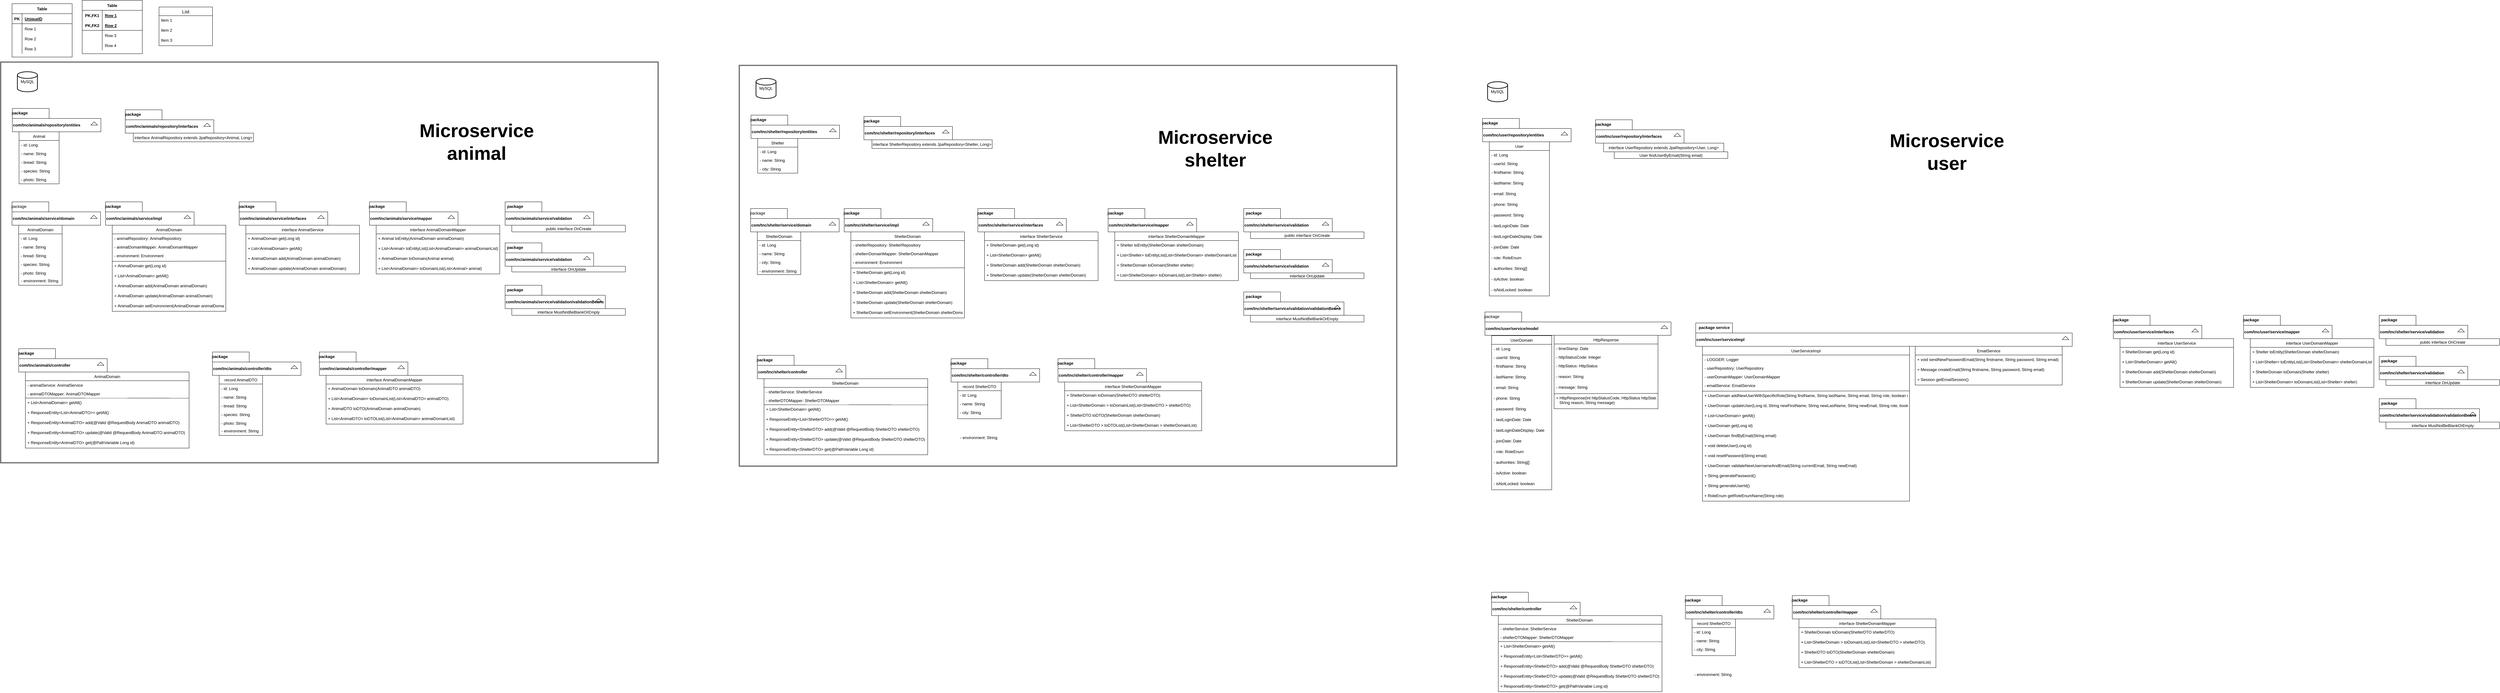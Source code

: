 <mxfile version="13.9.9" type="device"><diagram id="vxxtmFMBTXZJAKP023bu" name="Page-1"><mxGraphModel dx="2307" dy="2261" grid="1" gridSize="10" guides="1" tooltips="1" connect="1" arrows="1" fold="1" page="1" pageScale="1" pageWidth="850" pageHeight="1100" math="0" shadow="0"><root><mxCell id="0"/><mxCell id="1" parent="0"/><mxCell id="-4zl_8hgH_JvhE8VEQiH-212" value="" style="shape=ext;double=1;rounded=0;whiteSpace=wrap;html=1;strokeColor=#000000;fontSize=14;align=left;" parent="1" vertex="1"><mxGeometry x="-31" y="140" width="1970" height="1203" as="geometry"/></mxCell><mxCell id="-4zl_8hgH_JvhE8VEQiH-7" value="Table" style="shape=table;startSize=30;container=1;collapsible=1;childLayout=tableLayout;fixedRows=1;rowLines=0;fontStyle=1;align=center;resizeLast=1;" parent="1" vertex="1"><mxGeometry x="4" y="-34" width="180" height="160" as="geometry"/></mxCell><mxCell id="-4zl_8hgH_JvhE8VEQiH-8" value="" style="shape=partialRectangle;collapsible=0;dropTarget=0;pointerEvents=0;fillColor=none;top=0;left=0;bottom=1;right=0;points=[[0,0.5],[1,0.5]];portConstraint=eastwest;" parent="-4zl_8hgH_JvhE8VEQiH-7" vertex="1"><mxGeometry y="30" width="180" height="30" as="geometry"/></mxCell><mxCell id="-4zl_8hgH_JvhE8VEQiH-9" value="PK" style="shape=partialRectangle;connectable=0;fillColor=none;top=0;left=0;bottom=0;right=0;fontStyle=1;overflow=hidden;" parent="-4zl_8hgH_JvhE8VEQiH-8" vertex="1"><mxGeometry width="30" height="30" as="geometry"/></mxCell><mxCell id="-4zl_8hgH_JvhE8VEQiH-10" value="UniqueID" style="shape=partialRectangle;connectable=0;fillColor=none;top=0;left=0;bottom=0;right=0;align=left;spacingLeft=6;fontStyle=5;overflow=hidden;" parent="-4zl_8hgH_JvhE8VEQiH-8" vertex="1"><mxGeometry x="30" width="150" height="30" as="geometry"/></mxCell><mxCell id="-4zl_8hgH_JvhE8VEQiH-11" value="" style="shape=partialRectangle;collapsible=0;dropTarget=0;pointerEvents=0;fillColor=none;top=0;left=0;bottom=0;right=0;points=[[0,0.5],[1,0.5]];portConstraint=eastwest;" parent="-4zl_8hgH_JvhE8VEQiH-7" vertex="1"><mxGeometry y="60" width="180" height="30" as="geometry"/></mxCell><mxCell id="-4zl_8hgH_JvhE8VEQiH-12" value="" style="shape=partialRectangle;connectable=0;fillColor=none;top=0;left=0;bottom=0;right=0;editable=1;overflow=hidden;" parent="-4zl_8hgH_JvhE8VEQiH-11" vertex="1"><mxGeometry width="30" height="30" as="geometry"/></mxCell><mxCell id="-4zl_8hgH_JvhE8VEQiH-13" value="Row 1" style="shape=partialRectangle;connectable=0;fillColor=none;top=0;left=0;bottom=0;right=0;align=left;spacingLeft=6;overflow=hidden;" parent="-4zl_8hgH_JvhE8VEQiH-11" vertex="1"><mxGeometry x="30" width="150" height="30" as="geometry"/></mxCell><mxCell id="-4zl_8hgH_JvhE8VEQiH-14" value="" style="shape=partialRectangle;collapsible=0;dropTarget=0;pointerEvents=0;fillColor=none;top=0;left=0;bottom=0;right=0;points=[[0,0.5],[1,0.5]];portConstraint=eastwest;" parent="-4zl_8hgH_JvhE8VEQiH-7" vertex="1"><mxGeometry y="90" width="180" height="30" as="geometry"/></mxCell><mxCell id="-4zl_8hgH_JvhE8VEQiH-15" value="" style="shape=partialRectangle;connectable=0;fillColor=none;top=0;left=0;bottom=0;right=0;editable=1;overflow=hidden;" parent="-4zl_8hgH_JvhE8VEQiH-14" vertex="1"><mxGeometry width="30" height="30" as="geometry"/></mxCell><mxCell id="-4zl_8hgH_JvhE8VEQiH-16" value="Row 2" style="shape=partialRectangle;connectable=0;fillColor=none;top=0;left=0;bottom=0;right=0;align=left;spacingLeft=6;overflow=hidden;" parent="-4zl_8hgH_JvhE8VEQiH-14" vertex="1"><mxGeometry x="30" width="150" height="30" as="geometry"/></mxCell><mxCell id="-4zl_8hgH_JvhE8VEQiH-17" value="" style="shape=partialRectangle;collapsible=0;dropTarget=0;pointerEvents=0;fillColor=none;top=0;left=0;bottom=0;right=0;points=[[0,0.5],[1,0.5]];portConstraint=eastwest;" parent="-4zl_8hgH_JvhE8VEQiH-7" vertex="1"><mxGeometry y="120" width="180" height="30" as="geometry"/></mxCell><mxCell id="-4zl_8hgH_JvhE8VEQiH-18" value="" style="shape=partialRectangle;connectable=0;fillColor=none;top=0;left=0;bottom=0;right=0;editable=1;overflow=hidden;" parent="-4zl_8hgH_JvhE8VEQiH-17" vertex="1"><mxGeometry width="30" height="30" as="geometry"/></mxCell><mxCell id="-4zl_8hgH_JvhE8VEQiH-19" value="Row 3" style="shape=partialRectangle;connectable=0;fillColor=none;top=0;left=0;bottom=0;right=0;align=left;spacingLeft=6;overflow=hidden;" parent="-4zl_8hgH_JvhE8VEQiH-17" vertex="1"><mxGeometry x="30" width="150" height="30" as="geometry"/></mxCell><mxCell id="-4zl_8hgH_JvhE8VEQiH-20" value="Table" style="shape=table;startSize=30;container=1;collapsible=1;childLayout=tableLayout;fixedRows=1;rowLines=0;fontStyle=1;align=center;resizeLast=1;" parent="1" vertex="1"><mxGeometry x="214" y="-44" width="180" height="160" as="geometry"/></mxCell><mxCell id="-4zl_8hgH_JvhE8VEQiH-21" value="" style="shape=partialRectangle;collapsible=0;dropTarget=0;pointerEvents=0;fillColor=none;top=0;left=0;bottom=0;right=0;points=[[0,0.5],[1,0.5]];portConstraint=eastwest;" parent="-4zl_8hgH_JvhE8VEQiH-20" vertex="1"><mxGeometry y="30" width="180" height="30" as="geometry"/></mxCell><mxCell id="-4zl_8hgH_JvhE8VEQiH-22" value="PK,FK1" style="shape=partialRectangle;connectable=0;fillColor=none;top=0;left=0;bottom=0;right=0;fontStyle=1;overflow=hidden;" parent="-4zl_8hgH_JvhE8VEQiH-21" vertex="1"><mxGeometry width="60" height="30" as="geometry"/></mxCell><mxCell id="-4zl_8hgH_JvhE8VEQiH-23" value="Row 1" style="shape=partialRectangle;connectable=0;fillColor=none;top=0;left=0;bottom=0;right=0;align=left;spacingLeft=6;fontStyle=5;overflow=hidden;" parent="-4zl_8hgH_JvhE8VEQiH-21" vertex="1"><mxGeometry x="60" width="120" height="30" as="geometry"/></mxCell><mxCell id="-4zl_8hgH_JvhE8VEQiH-24" value="" style="shape=partialRectangle;collapsible=0;dropTarget=0;pointerEvents=0;fillColor=none;top=0;left=0;bottom=1;right=0;points=[[0,0.5],[1,0.5]];portConstraint=eastwest;" parent="-4zl_8hgH_JvhE8VEQiH-20" vertex="1"><mxGeometry y="60" width="180" height="30" as="geometry"/></mxCell><mxCell id="-4zl_8hgH_JvhE8VEQiH-25" value="PK,FK2" style="shape=partialRectangle;connectable=0;fillColor=none;top=0;left=0;bottom=0;right=0;fontStyle=1;overflow=hidden;" parent="-4zl_8hgH_JvhE8VEQiH-24" vertex="1"><mxGeometry width="60" height="30" as="geometry"/></mxCell><mxCell id="-4zl_8hgH_JvhE8VEQiH-26" value="Row 2" style="shape=partialRectangle;connectable=0;fillColor=none;top=0;left=0;bottom=0;right=0;align=left;spacingLeft=6;fontStyle=5;overflow=hidden;" parent="-4zl_8hgH_JvhE8VEQiH-24" vertex="1"><mxGeometry x="60" width="120" height="30" as="geometry"/></mxCell><mxCell id="-4zl_8hgH_JvhE8VEQiH-27" value="" style="shape=partialRectangle;collapsible=0;dropTarget=0;pointerEvents=0;fillColor=none;top=0;left=0;bottom=0;right=0;points=[[0,0.5],[1,0.5]];portConstraint=eastwest;" parent="-4zl_8hgH_JvhE8VEQiH-20" vertex="1"><mxGeometry y="90" width="180" height="30" as="geometry"/></mxCell><mxCell id="-4zl_8hgH_JvhE8VEQiH-28" value="" style="shape=partialRectangle;connectable=0;fillColor=none;top=0;left=0;bottom=0;right=0;editable=1;overflow=hidden;" parent="-4zl_8hgH_JvhE8VEQiH-27" vertex="1"><mxGeometry width="60" height="30" as="geometry"/></mxCell><mxCell id="-4zl_8hgH_JvhE8VEQiH-29" value="Row 3" style="shape=partialRectangle;connectable=0;fillColor=none;top=0;left=0;bottom=0;right=0;align=left;spacingLeft=6;overflow=hidden;" parent="-4zl_8hgH_JvhE8VEQiH-27" vertex="1"><mxGeometry x="60" width="120" height="30" as="geometry"/></mxCell><mxCell id="-4zl_8hgH_JvhE8VEQiH-30" value="" style="shape=partialRectangle;collapsible=0;dropTarget=0;pointerEvents=0;fillColor=none;top=0;left=0;bottom=0;right=0;points=[[0,0.5],[1,0.5]];portConstraint=eastwest;" parent="-4zl_8hgH_JvhE8VEQiH-20" vertex="1"><mxGeometry y="120" width="180" height="30" as="geometry"/></mxCell><mxCell id="-4zl_8hgH_JvhE8VEQiH-31" value="" style="shape=partialRectangle;connectable=0;fillColor=none;top=0;left=0;bottom=0;right=0;editable=1;overflow=hidden;" parent="-4zl_8hgH_JvhE8VEQiH-30" vertex="1"><mxGeometry width="60" height="30" as="geometry"/></mxCell><mxCell id="-4zl_8hgH_JvhE8VEQiH-32" value="Row 4" style="shape=partialRectangle;connectable=0;fillColor=none;top=0;left=0;bottom=0;right=0;align=left;spacingLeft=6;overflow=hidden;" parent="-4zl_8hgH_JvhE8VEQiH-30" vertex="1"><mxGeometry x="60" width="120" height="30" as="geometry"/></mxCell><mxCell id="-4zl_8hgH_JvhE8VEQiH-33" value="List" style="swimlane;fontStyle=0;childLayout=stackLayout;horizontal=1;startSize=26;horizontalStack=0;resizeParent=1;resizeParentMax=0;resizeLast=0;collapsible=1;marginBottom=0;align=center;fontSize=14;" parent="1" vertex="1"><mxGeometry x="444" y="-24" width="160" height="116" as="geometry"><mxRectangle x="620" y="230" width="50" height="26" as="alternateBounds"/></mxGeometry></mxCell><mxCell id="-4zl_8hgH_JvhE8VEQiH-34" value="Item 1" style="text;strokeColor=none;fillColor=none;spacingLeft=4;spacingRight=4;overflow=hidden;rotatable=0;points=[[0,0.5],[1,0.5]];portConstraint=eastwest;fontSize=12;" parent="-4zl_8hgH_JvhE8VEQiH-33" vertex="1"><mxGeometry y="26" width="160" height="30" as="geometry"/></mxCell><mxCell id="-4zl_8hgH_JvhE8VEQiH-35" value="Item 2" style="text;strokeColor=none;fillColor=none;spacingLeft=4;spacingRight=4;overflow=hidden;rotatable=0;points=[[0,0.5],[1,0.5]];portConstraint=eastwest;fontSize=12;" parent="-4zl_8hgH_JvhE8VEQiH-33" vertex="1"><mxGeometry y="56" width="160" height="30" as="geometry"/></mxCell><mxCell id="-4zl_8hgH_JvhE8VEQiH-36" value="Item 3" style="text;strokeColor=none;fillColor=none;spacingLeft=4;spacingRight=4;overflow=hidden;rotatable=0;points=[[0,0.5],[1,0.5]];portConstraint=eastwest;fontSize=12;" parent="-4zl_8hgH_JvhE8VEQiH-33" vertex="1"><mxGeometry y="86" width="160" height="30" as="geometry"/></mxCell><mxCell id="-4zl_8hgH_JvhE8VEQiH-74" value="&lt;b style=&quot;font-size: 56px&quot;&gt;Microservice animal&lt;/b&gt;" style="text;html=1;strokeColor=none;fillColor=none;align=center;verticalAlign=middle;whiteSpace=wrap;rounded=0;fontSize=56;" parent="1" vertex="1"><mxGeometry x="1170" y="340" width="450" height="80" as="geometry"/></mxCell><mxCell id="-4zl_8hgH_JvhE8VEQiH-211" value="" style="group;align=left;" parent="1" vertex="1" connectable="0"><mxGeometry y="280" width="1840" height="1018" as="geometry"/></mxCell><mxCell id="-4zl_8hgH_JvhE8VEQiH-42" value="Animal" style="swimlane;fontStyle=0;childLayout=stackLayout;horizontal=1;startSize=26;fillColor=none;horizontalStack=0;resizeParent=1;resizeParentMax=0;resizeLast=0;collapsible=1;marginBottom=0;" parent="-4zl_8hgH_JvhE8VEQiH-211" vertex="1"><mxGeometry x="25" y="70" width="120" height="156" as="geometry"><mxRectangle x="25" y="350" width="70" height="26" as="alternateBounds"/></mxGeometry></mxCell><mxCell id="-4zl_8hgH_JvhE8VEQiH-43" value="- id: Long" style="text;strokeColor=none;fillColor=none;align=left;verticalAlign=top;spacingLeft=4;spacingRight=4;overflow=hidden;rotatable=0;points=[[0,0.5],[1,0.5]];portConstraint=eastwest;" parent="-4zl_8hgH_JvhE8VEQiH-42" vertex="1"><mxGeometry y="26" width="120" height="26" as="geometry"/></mxCell><mxCell id="-4zl_8hgH_JvhE8VEQiH-44" value="- name: String&#10;" style="text;strokeColor=none;fillColor=none;align=left;verticalAlign=top;spacingLeft=4;spacingRight=4;overflow=hidden;rotatable=0;points=[[0,0.5],[1,0.5]];portConstraint=eastwest;" parent="-4zl_8hgH_JvhE8VEQiH-42" vertex="1"><mxGeometry y="52" width="120" height="26" as="geometry"/></mxCell><mxCell id="-4zl_8hgH_JvhE8VEQiH-45" value="- bread: String" style="text;strokeColor=none;fillColor=none;align=left;verticalAlign=top;spacingLeft=4;spacingRight=4;overflow=hidden;rotatable=0;points=[[0,0.5],[1,0.5]];portConstraint=eastwest;" parent="-4zl_8hgH_JvhE8VEQiH-42" vertex="1"><mxGeometry y="78" width="120" height="52" as="geometry"/></mxCell><mxCell id="-4zl_8hgH_JvhE8VEQiH-73" value="- photo: String&#10;" style="text;strokeColor=none;fillColor=none;align=left;verticalAlign=top;spacingLeft=4;spacingRight=4;overflow=hidden;rotatable=0;points=[[0,0.5],[1,0.5]];portConstraint=eastwest;" parent="-4zl_8hgH_JvhE8VEQiH-42" vertex="1"><mxGeometry y="130" width="120" height="26" as="geometry"/></mxCell><mxCell id="-4zl_8hgH_JvhE8VEQiH-71" value="com/tnc/animals/repository/entities" style="shape=folder;fontStyle=1;tabWidth=110;tabHeight=30;tabPosition=left;html=1;boundedLbl=1;folderSymbol=triangle;align=left;" parent="-4zl_8hgH_JvhE8VEQiH-211" vertex="1"><mxGeometry x="5" width="265" height="70" as="geometry"/></mxCell><mxCell id="-4zl_8hgH_JvhE8VEQiH-72" value="- species: String&#10;" style="text;strokeColor=none;fillColor=none;align=left;verticalAlign=top;spacingLeft=4;spacingRight=4;overflow=hidden;rotatable=0;points=[[0,0.5],[1,0.5]];portConstraint=eastwest;" parent="-4zl_8hgH_JvhE8VEQiH-211" vertex="1"><mxGeometry x="25" y="174" width="140" height="26" as="geometry"/></mxCell><mxCell id="-4zl_8hgH_JvhE8VEQiH-75" value="interface AnimalRepository extends JpaRepository&lt;Animal, Long&gt;" style="swimlane;fontStyle=0;childLayout=stackLayout;horizontal=1;startSize=26;fillColor=none;horizontalStack=0;resizeParent=1;resizeParentMax=0;resizeLast=0;collapsible=1;marginBottom=0;" parent="-4zl_8hgH_JvhE8VEQiH-211" vertex="1"><mxGeometry x="367" y="74" width="360" height="26" as="geometry"><mxRectangle x="25" y="350" width="70" height="26" as="alternateBounds"/></mxGeometry></mxCell><mxCell id="-4zl_8hgH_JvhE8VEQiH-80" value="com/tnc/animals/repository/interfaces" style="shape=folder;fontStyle=1;tabWidth=110;tabHeight=30;tabPosition=left;html=1;boundedLbl=1;folderSymbol=triangle;align=left;" parent="-4zl_8hgH_JvhE8VEQiH-211" vertex="1"><mxGeometry x="343" y="4" width="265" height="70" as="geometry"/></mxCell><mxCell id="-4zl_8hgH_JvhE8VEQiH-83" value="&lt;b&gt;package&lt;/b&gt;&lt;span style=&quot;color: rgba(0 , 0 , 0 , 0) ; font-family: monospace ; font-size: 0px&quot;&gt;%3CmxGraphModel%3E%3Croot%3E%3CmxCell%20id%3D%220%22%2F%3E%3CmxCell%20id%3D%221%22%20parent%3D%220%22%2F%3E%3CmxCell%20id%3D%222%22%20value%3D%22%26lt%3Bb%26gt%3Bmicro_as_animal%26lt%3B%2Fb%26gt%3B%22%20style%3D%22text%3Bhtml%3D1%3BstrokeColor%3Dnone%3BfillColor%3Dnone%3Balign%3Dcenter%3BverticalAlign%3Dmiddle%3BwhiteSpace%3Dwrap%3Brounded%3D0%3B%22%20vertex%3D%221%22%20parent%3D%221%22%3E%3CmxGeometry%20x%3D%2225%22%20y%3D%22240%22%20width%3D%22120%22%20height%3D%2220%22%20as%3D%22geometry%22%2F%3E%3C%2FmxCell%3E%3C%2Froot%3E%3C%2FmxGraphModel%3E&lt;/span&gt;" style="text;html=1;strokeColor=none;fillColor=none;align=left;verticalAlign=middle;whiteSpace=wrap;rounded=0;" parent="-4zl_8hgH_JvhE8VEQiH-211" vertex="1"><mxGeometry x="1" y="4" width="120" height="20" as="geometry"/></mxCell><mxCell id="-4zl_8hgH_JvhE8VEQiH-84" value="&lt;b&gt;package&lt;/b&gt;&lt;span style=&quot;color: rgba(0 , 0 , 0 , 0) ; font-family: monospace ; font-size: 0px&quot;&gt;%3CmxGraphModel%3E%3Croot%3E%3CmxCell%20id%3D%220%22%2F%3E%3CmxCell%20id%3D%221%22%20parent%3D%220%22%2F%3E%3CmxCell%20id%3D%222%22%20value%3D%22%26lt%3Bb%26gt%3Bmicro_as_animal%26lt%3B%2Fb%26gt%3B%22%20style%3D%22text%3Bhtml%3D1%3BstrokeColor%3Dnone%3BfillColor%3Dnone%3Balign%3Dcenter%3BverticalAlign%3Dmiddle%3BwhiteSpace%3Dwrap%3Brounded%3D0%3B%22%20vertex%3D%221%22%20parent%3D%221%22%3E%3CmxGeometry%20x%3D%2225%22%20y%3D%22240%22%20width%3D%22120%22%20height%3D%2220%22%20as%3D%22geometry%22%2F%3E%3C%2FmxCell%3E%3C%2Froot%3E%3C%2FmxGraphModel%3E&lt;/span&gt;" style="text;html=1;strokeColor=none;fillColor=none;align=left;verticalAlign=middle;whiteSpace=wrap;rounded=0;" parent="-4zl_8hgH_JvhE8VEQiH-211" vertex="1"><mxGeometry x="340" y="8" width="120" height="20" as="geometry"/></mxCell><mxCell id="-4zl_8hgH_JvhE8VEQiH-85" value="AnimalDomain" style="swimlane;fontStyle=0;childLayout=stackLayout;horizontal=1;startSize=26;fillColor=none;horizontalStack=0;resizeParent=1;resizeParentMax=0;resizeLast=0;collapsible=1;marginBottom=0;" parent="-4zl_8hgH_JvhE8VEQiH-211" vertex="1"><mxGeometry x="24" y="350" width="130" height="180" as="geometry"><mxRectangle x="25" y="350" width="70" height="26" as="alternateBounds"/></mxGeometry></mxCell><mxCell id="-4zl_8hgH_JvhE8VEQiH-86" value="- id: Long&#10;&#10;" style="text;strokeColor=none;fillColor=none;align=left;verticalAlign=top;spacingLeft=4;spacingRight=4;overflow=hidden;rotatable=0;points=[[0,0.5],[1,0.5]];portConstraint=eastwest;" parent="-4zl_8hgH_JvhE8VEQiH-85" vertex="1"><mxGeometry y="26" width="130" height="26" as="geometry"/></mxCell><mxCell id="-4zl_8hgH_JvhE8VEQiH-87" value="- name: String&#10;" style="text;strokeColor=none;fillColor=none;align=left;verticalAlign=top;spacingLeft=4;spacingRight=4;overflow=hidden;rotatable=0;points=[[0,0.5],[1,0.5]];portConstraint=eastwest;" parent="-4zl_8hgH_JvhE8VEQiH-85" vertex="1"><mxGeometry y="52" width="130" height="26" as="geometry"/></mxCell><mxCell id="-4zl_8hgH_JvhE8VEQiH-88" value="- bread: String" style="text;strokeColor=none;fillColor=none;align=left;verticalAlign=top;spacingLeft=4;spacingRight=4;overflow=hidden;rotatable=0;points=[[0,0.5],[1,0.5]];portConstraint=eastwest;" parent="-4zl_8hgH_JvhE8VEQiH-85" vertex="1"><mxGeometry y="78" width="130" height="52" as="geometry"/></mxCell><mxCell id="-4zl_8hgH_JvhE8VEQiH-89" value="- photo: String&#10;" style="text;strokeColor=none;fillColor=none;align=left;verticalAlign=top;spacingLeft=4;spacingRight=4;overflow=hidden;rotatable=0;points=[[0,0.5],[1,0.5]];portConstraint=eastwest;" parent="-4zl_8hgH_JvhE8VEQiH-85" vertex="1"><mxGeometry y="130" width="130" height="50" as="geometry"/></mxCell><mxCell id="-4zl_8hgH_JvhE8VEQiH-90" value="com/tnc/animals/service/domain" style="shape=folder;fontStyle=1;tabWidth=110;tabHeight=30;tabPosition=left;html=1;boundedLbl=1;folderSymbol=triangle;align=left;" parent="-4zl_8hgH_JvhE8VEQiH-211" vertex="1"><mxGeometry x="4" y="280" width="265" height="70" as="geometry"/></mxCell><mxCell id="-4zl_8hgH_JvhE8VEQiH-91" value="- species: String&#10;" style="text;strokeColor=none;fillColor=none;align=left;verticalAlign=top;spacingLeft=4;spacingRight=4;overflow=hidden;rotatable=0;points=[[0,0.5],[1,0.5]];portConstraint=eastwest;" parent="-4zl_8hgH_JvhE8VEQiH-211" vertex="1"><mxGeometry x="24" y="454" width="140" height="26" as="geometry"/></mxCell><mxCell id="-4zl_8hgH_JvhE8VEQiH-92" value="&lt;div style=&quot;&quot;&gt;&lt;span&gt;package&lt;/span&gt;&lt;span style=&quot;color: rgba(0 , 0 , 0 , 0) ; font-family: monospace ; font-size: 0px&quot;&gt;%3CmxGraphModel%3E%3Croot%3E%3CmxCell%20id%3D%220%22%2F%3E%3CmxCell%20id%3D%221%22%20parent%3D%220%22%2F%3E%3CmxCell%20id%3D%222%22%20value%3D%22%26lt%3Bb%26gt%3Bmicro_as_animal%26lt%3B%2Fb%26gt%3B%22%20style%3D%22text%3Bhtml%3D1%3BstrokeColor%3Dnone%3BfillColor%3Dnone%3Balign%3Dcenter%3BverticalAlign%3Dmiddle%3BwhiteSpace%3Dwrap%3Brounded%3D0%3B%22%20vertex%3D%221%22%20parent%3D%221%22%3E%3CmxGeometry%20x%3D%2225%22%20y%3D%22240%22%20width%3D%22120%22%20height%3D%2220%22%20as%3D%22geometry%22%2F%3E%3C%2FmxCell%3E%3C%2Froot%3E%3C%2FmxGraphModel%3E&lt;/span&gt;&lt;/div&gt;" style="text;html=1;strokeColor=none;fillColor=none;align=left;verticalAlign=middle;whiteSpace=wrap;rounded=0;" parent="-4zl_8hgH_JvhE8VEQiH-211" vertex="1"><mxGeometry y="284" width="120" height="20" as="geometry"/></mxCell><mxCell id="-4zl_8hgH_JvhE8VEQiH-94" value="- environment: String&#10;" style="text;strokeColor=none;fillColor=none;align=left;verticalAlign=top;spacingLeft=4;spacingRight=4;overflow=hidden;rotatable=0;points=[[0,0.5],[1,0.5]];portConstraint=eastwest;" parent="-4zl_8hgH_JvhE8VEQiH-211" vertex="1"><mxGeometry x="25" y="503" width="125" height="26" as="geometry"/></mxCell><mxCell id="-4zl_8hgH_JvhE8VEQiH-95" value="AnimalDomain" style="swimlane;fontStyle=0;childLayout=stackLayout;horizontal=1;startSize=26;fillColor=none;horizontalStack=0;resizeParent=1;resizeParentMax=0;resizeLast=0;collapsible=1;marginBottom=0;" parent="-4zl_8hgH_JvhE8VEQiH-211" vertex="1"><mxGeometry x="304" y="350" width="340" height="258" as="geometry"><mxRectangle x="25" y="350" width="70" height="26" as="alternateBounds"/></mxGeometry></mxCell><mxCell id="-4zl_8hgH_JvhE8VEQiH-96" value="- animalRepository: AnimalRepository" style="text;strokeColor=none;fillColor=none;align=left;verticalAlign=top;spacingLeft=4;spacingRight=4;overflow=hidden;rotatable=0;points=[[0,0.5],[1,0.5]];portConstraint=eastwest;" parent="-4zl_8hgH_JvhE8VEQiH-95" vertex="1"><mxGeometry y="26" width="340" height="26" as="geometry"/></mxCell><mxCell id="-4zl_8hgH_JvhE8VEQiH-97" value="- animalDomainMapper: AnimalDomainMapper&#10;" style="text;strokeColor=none;fillColor=none;align=left;verticalAlign=top;spacingLeft=4;spacingRight=4;overflow=hidden;rotatable=0;points=[[0,0.5],[1,0.5]];portConstraint=eastwest;" parent="-4zl_8hgH_JvhE8VEQiH-95" vertex="1"><mxGeometry y="52" width="340" height="26" as="geometry"/></mxCell><mxCell id="-4zl_8hgH_JvhE8VEQiH-98" value="- environment: Environment" style="text;fillColor=none;align=left;verticalAlign=top;spacingLeft=4;spacingRight=4;overflow=hidden;rotatable=0;points=[[0,0.5],[1,0.5]];portConstraint=eastwest;" parent="-4zl_8hgH_JvhE8VEQiH-95" vertex="1"><mxGeometry y="78" width="340" height="30" as="geometry"/></mxCell><mxCell id="-4zl_8hgH_JvhE8VEQiH-209" value="" style="endArrow=none;html=1;fontSize=14;entryX=0.999;entryY=-0.011;entryDx=0;entryDy=0;entryPerimeter=0;exitX=0;exitY=0.011;exitDx=0;exitDy=0;exitPerimeter=0;" parent="-4zl_8hgH_JvhE8VEQiH-95" source="-4zl_8hgH_JvhE8VEQiH-108" target="-4zl_8hgH_JvhE8VEQiH-108" edge="1"><mxGeometry width="50" height="50" relative="1" as="geometry"><mxPoint x="-4" y="108" as="sourcePoint"/><mxPoint x="375.51" y="107.27" as="targetPoint"/><Array as="points"/></mxGeometry></mxCell><mxCell id="-4zl_8hgH_JvhE8VEQiH-108" value="+ AnimalDomain get(Long id)" style="text;fillColor=none;align=left;verticalAlign=top;spacingLeft=4;spacingRight=4;overflow=hidden;rotatable=0;points=[[0,0.5],[1,0.5]];portConstraint=eastwest;" parent="-4zl_8hgH_JvhE8VEQiH-95" vertex="1"><mxGeometry y="108" width="340" height="30" as="geometry"/></mxCell><mxCell id="-4zl_8hgH_JvhE8VEQiH-109" value="+ List&lt;AnimalDomain&gt; getAll()" style="text;fillColor=none;align=left;verticalAlign=top;spacingLeft=4;spacingRight=4;overflow=hidden;rotatable=0;points=[[0,0.5],[1,0.5]];portConstraint=eastwest;" parent="-4zl_8hgH_JvhE8VEQiH-95" vertex="1"><mxGeometry y="138" width="340" height="30" as="geometry"/></mxCell><mxCell id="-4zl_8hgH_JvhE8VEQiH-116" value="+ AnimalDomain add(AnimalDomain animalDomain)" style="text;fillColor=none;align=left;verticalAlign=top;spacingLeft=4;spacingRight=4;overflow=hidden;rotatable=0;points=[[0,0.5],[1,0.5]];portConstraint=eastwest;" parent="-4zl_8hgH_JvhE8VEQiH-95" vertex="1"><mxGeometry y="168" width="340" height="30" as="geometry"/></mxCell><mxCell id="-4zl_8hgH_JvhE8VEQiH-117" value="+ AnimalDomain update(AnimalDomain animalDomain) " style="text;fillColor=none;align=left;verticalAlign=top;spacingLeft=4;spacingRight=4;overflow=hidden;rotatable=0;points=[[0,0.5],[1,0.5]];portConstraint=eastwest;" parent="-4zl_8hgH_JvhE8VEQiH-95" vertex="1"><mxGeometry y="198" width="340" height="30" as="geometry"/></mxCell><mxCell id="-4zl_8hgH_JvhE8VEQiH-126" value="+ AnimalDomain setEnvironment(AnimalDomain animalDomain)" style="text;fillColor=none;align=left;verticalAlign=top;spacingLeft=4;spacingRight=4;overflow=hidden;rotatable=0;points=[[0,0.5],[1,0.5]];portConstraint=eastwest;" parent="-4zl_8hgH_JvhE8VEQiH-95" vertex="1"><mxGeometry y="228" width="340" height="30" as="geometry"/></mxCell><mxCell id="-4zl_8hgH_JvhE8VEQiH-100" value="com/tnc/animals/service/impl" style="shape=folder;fontStyle=1;tabWidth=110;tabHeight=30;tabPosition=left;html=1;boundedLbl=1;folderSymbol=triangle;align=left;" parent="-4zl_8hgH_JvhE8VEQiH-211" vertex="1"><mxGeometry x="284" y="280" width="265" height="70" as="geometry"/></mxCell><mxCell id="-4zl_8hgH_JvhE8VEQiH-102" value="&lt;b&gt;package&lt;/b&gt;&lt;span style=&quot;color: rgba(0 , 0 , 0 , 0) ; font-family: monospace ; font-size: 0px&quot;&gt;%3CmxGraphModel%3E%3Croot%3E%3CmxCell%20id%3D%220%22%2F%3E%3CmxCell%20id%3D%221%22%20parent%3D%220%22%2F%3E%3CmxCell%20id%3D%222%22%20value%3D%22%26lt%3Bb%26gt%3Bmicro_as_animal%26lt%3B%2Fb%26gt%3B%22%20style%3D%22text%3Bhtml%3D1%3BstrokeColor%3Dnone%3BfillColor%3Dnone%3Balign%3Dcenter%3BverticalAlign%3Dmiddle%3BwhiteSpace%3Dwrap%3Brounded%3D0%3B%22%20vertex%3D%221%22%20parent%3D%221%22%3E%3CmxGeometry%20x%3D%2225%22%20y%3D%22240%22%20width%3D%22120%22%20height%3D%2220%22%20as%3D%22geometry%22%2F%3E%3C%2FmxCell%3E%3C%2Froot%3E%3C%2FmxGraphModel%3E&lt;/span&gt;" style="text;html=1;strokeColor=none;fillColor=none;align=left;verticalAlign=middle;whiteSpace=wrap;rounded=0;" parent="-4zl_8hgH_JvhE8VEQiH-211" vertex="1"><mxGeometry x="280" y="284" width="120" height="20" as="geometry"/></mxCell><mxCell id="-4zl_8hgH_JvhE8VEQiH-127" value="interface AnimalService" style="swimlane;fontStyle=0;childLayout=stackLayout;horizontal=1;startSize=26;fillColor=none;horizontalStack=0;resizeParent=1;resizeParentMax=0;resizeLast=0;collapsible=1;marginBottom=0;" parent="-4zl_8hgH_JvhE8VEQiH-211" vertex="1"><mxGeometry x="704" y="350" width="340" height="146" as="geometry"><mxRectangle x="25" y="350" width="70" height="26" as="alternateBounds"/></mxGeometry></mxCell><mxCell id="-4zl_8hgH_JvhE8VEQiH-131" value="+ AnimalDomain get(Long id)" style="text;fillColor=none;align=left;verticalAlign=top;spacingLeft=4;spacingRight=4;overflow=hidden;rotatable=0;points=[[0,0.5],[1,0.5]];portConstraint=eastwest;" parent="-4zl_8hgH_JvhE8VEQiH-127" vertex="1"><mxGeometry y="26" width="340" height="30" as="geometry"/></mxCell><mxCell id="-4zl_8hgH_JvhE8VEQiH-132" value="+ List&lt;AnimalDomain&gt; getAll()" style="text;fillColor=none;align=left;verticalAlign=top;spacingLeft=4;spacingRight=4;overflow=hidden;rotatable=0;points=[[0,0.5],[1,0.5]];portConstraint=eastwest;" parent="-4zl_8hgH_JvhE8VEQiH-127" vertex="1"><mxGeometry y="56" width="340" height="30" as="geometry"/></mxCell><mxCell id="-4zl_8hgH_JvhE8VEQiH-133" value="+ AnimalDomain add(AnimalDomain animalDomain)" style="text;fillColor=none;align=left;verticalAlign=top;spacingLeft=4;spacingRight=4;overflow=hidden;rotatable=0;points=[[0,0.5],[1,0.5]];portConstraint=eastwest;" parent="-4zl_8hgH_JvhE8VEQiH-127" vertex="1"><mxGeometry y="86" width="340" height="30" as="geometry"/></mxCell><mxCell id="-4zl_8hgH_JvhE8VEQiH-134" value="+ AnimalDomain update(AnimalDomain animalDomain) " style="text;fillColor=none;align=left;verticalAlign=top;spacingLeft=4;spacingRight=4;overflow=hidden;rotatable=0;points=[[0,0.5],[1,0.5]];portConstraint=eastwest;" parent="-4zl_8hgH_JvhE8VEQiH-127" vertex="1"><mxGeometry y="116" width="340" height="30" as="geometry"/></mxCell><mxCell id="-4zl_8hgH_JvhE8VEQiH-136" value="com/tnc/animals/service/interfaces" style="shape=folder;fontStyle=1;tabWidth=110;tabHeight=30;tabPosition=left;html=1;boundedLbl=1;folderSymbol=triangle;align=left;" parent="-4zl_8hgH_JvhE8VEQiH-211" vertex="1"><mxGeometry x="684" y="280" width="265" height="70" as="geometry"/></mxCell><mxCell id="-4zl_8hgH_JvhE8VEQiH-137" value="&lt;b&gt;package&lt;/b&gt;&lt;span style=&quot;color: rgba(0 , 0 , 0 , 0) ; font-family: monospace ; font-size: 0px&quot;&gt;%3CmxGraphModel%3E%3Croot%3E%3CmxCell%20id%3D%220%22%2F%3E%3CmxCell%20id%3D%221%22%20parent%3D%220%22%2F%3E%3CmxCell%20id%3D%222%22%20value%3D%22%26lt%3Bb%26gt%3Bmicro_as_animal%26lt%3B%2Fb%26gt%3B%22%20style%3D%22text%3Bhtml%3D1%3BstrokeColor%3Dnone%3BfillColor%3Dnone%3Balign%3Dcenter%3BverticalAlign%3Dmiddle%3BwhiteSpace%3Dwrap%3Brounded%3D0%3B%22%20vertex%3D%221%22%20parent%3D%221%22%3E%3CmxGeometry%20x%3D%2225%22%20y%3D%22240%22%20width%3D%22120%22%20height%3D%2220%22%20as%3D%22geometry%22%2F%3E%3C%2FmxCell%3E%3C%2Froot%3E%3C%2FmxGraphModel%3E&lt;/span&gt;" style="text;html=1;strokeColor=none;fillColor=none;align=left;verticalAlign=middle;whiteSpace=wrap;rounded=0;" parent="-4zl_8hgH_JvhE8VEQiH-211" vertex="1"><mxGeometry x="680" y="284" width="120" height="20" as="geometry"/></mxCell><mxCell id="-4zl_8hgH_JvhE8VEQiH-138" value="interface AnimalDomainMapper" style="swimlane;fontStyle=0;childLayout=stackLayout;horizontal=1;startSize=26;fillColor=none;horizontalStack=0;resizeParent=1;resizeParentMax=0;resizeLast=0;collapsible=1;marginBottom=0;" parent="-4zl_8hgH_JvhE8VEQiH-211" vertex="1"><mxGeometry x="1094" y="350" width="370" height="146" as="geometry"><mxRectangle x="25" y="350" width="70" height="26" as="alternateBounds"/></mxGeometry></mxCell><mxCell id="-4zl_8hgH_JvhE8VEQiH-139" value="+ Animal toEntity(AnimalDomain animalDomain)" style="text;fillColor=none;align=left;verticalAlign=top;spacingLeft=4;spacingRight=4;overflow=hidden;rotatable=0;points=[[0,0.5],[1,0.5]];portConstraint=eastwest;" parent="-4zl_8hgH_JvhE8VEQiH-138" vertex="1"><mxGeometry y="26" width="370" height="30" as="geometry"/></mxCell><mxCell id="-4zl_8hgH_JvhE8VEQiH-140" value="+ List&lt;Animal&gt; toEntityList(List&lt;AnimalDomain&gt; animalDomainList)" style="text;fillColor=none;align=left;verticalAlign=top;spacingLeft=4;spacingRight=4;overflow=hidden;rotatable=0;points=[[0,0.5],[1,0.5]];portConstraint=eastwest;" parent="-4zl_8hgH_JvhE8VEQiH-138" vertex="1"><mxGeometry y="56" width="370" height="30" as="geometry"/></mxCell><mxCell id="-4zl_8hgH_JvhE8VEQiH-141" value="+ AnimalDomain toDomain(Animal animal)" style="text;fillColor=none;align=left;verticalAlign=top;spacingLeft=4;spacingRight=4;overflow=hidden;rotatable=0;points=[[0,0.5],[1,0.5]];portConstraint=eastwest;" parent="-4zl_8hgH_JvhE8VEQiH-138" vertex="1"><mxGeometry y="86" width="370" height="30" as="geometry"/></mxCell><mxCell id="-4zl_8hgH_JvhE8VEQiH-142" value="+ List&lt;AnimalDomain&gt; toDomainList(List&lt;Animal&gt; animal)" style="text;fillColor=none;align=left;verticalAlign=top;spacingLeft=4;spacingRight=4;overflow=hidden;rotatable=0;points=[[0,0.5],[1,0.5]];portConstraint=eastwest;" parent="-4zl_8hgH_JvhE8VEQiH-138" vertex="1"><mxGeometry y="116" width="370" height="30" as="geometry"/></mxCell><mxCell id="-4zl_8hgH_JvhE8VEQiH-143" value="com/tnc/animals/service/mapper" style="shape=folder;fontStyle=1;tabWidth=110;tabHeight=30;tabPosition=left;html=1;boundedLbl=1;folderSymbol=triangle;align=left;" parent="-4zl_8hgH_JvhE8VEQiH-211" vertex="1"><mxGeometry x="1074" y="280" width="265" height="70" as="geometry"/></mxCell><mxCell id="-4zl_8hgH_JvhE8VEQiH-144" value="&lt;b&gt;package&lt;/b&gt;&lt;span style=&quot;color: rgba(0 , 0 , 0 , 0) ; font-family: monospace ; font-size: 0px&quot;&gt;%3CmxGraphModel%3E%3Croot%3E%3CmxCell%20id%3D%220%22%2F%3E%3CmxCell%20id%3D%221%22%20parent%3D%220%22%2F%3E%3CmxCell%20id%3D%222%22%20value%3D%22%26lt%3Bb%26gt%3Bmicro_as_animal%26lt%3B%2Fb%26gt%3B%22%20style%3D%22text%3Bhtml%3D1%3BstrokeColor%3Dnone%3BfillColor%3Dnone%3Balign%3Dcenter%3BverticalAlign%3Dmiddle%3BwhiteSpace%3Dwrap%3Brounded%3D0%3B%22%20vertex%3D%221%22%20parent%3D%221%22%3E%3CmxGeometry%20x%3D%2225%22%20y%3D%22240%22%20width%3D%22120%22%20height%3D%2220%22%20as%3D%22geometry%22%2F%3E%3C%2FmxCell%3E%3C%2Froot%3E%3C%2FmxGraphModel%3E&lt;/span&gt;" style="text;html=1;strokeColor=none;fillColor=none;align=left;verticalAlign=middle;whiteSpace=wrap;rounded=0;" parent="-4zl_8hgH_JvhE8VEQiH-211" vertex="1"><mxGeometry x="1070" y="284" width="120" height="20" as="geometry"/></mxCell><mxCell id="-4zl_8hgH_JvhE8VEQiH-145" value="public interface OnCreate" style="swimlane;fontStyle=0;childLayout=stackLayout;horizontal=1;startSize=26;fillColor=none;horizontalStack=0;resizeParent=1;resizeParentMax=0;resizeLast=0;collapsible=1;marginBottom=0;" parent="-4zl_8hgH_JvhE8VEQiH-211" vertex="1"><mxGeometry x="1500" y="350" width="340" height="20" as="geometry"><mxRectangle x="25" y="350" width="70" height="26" as="alternateBounds"/></mxGeometry></mxCell><mxCell id="-4zl_8hgH_JvhE8VEQiH-150" value="com/tnc/animals/service/validation" style="shape=folder;fontStyle=1;tabWidth=110;tabHeight=30;tabPosition=left;html=1;boundedLbl=1;folderSymbol=triangle;align=left;" parent="-4zl_8hgH_JvhE8VEQiH-211" vertex="1"><mxGeometry x="1480" y="280" width="265" height="70" as="geometry"/></mxCell><mxCell id="-4zl_8hgH_JvhE8VEQiH-151" value="&lt;b&gt;package&lt;/b&gt;&lt;span style=&quot;color: rgba(0 , 0 , 0 , 0) ; font-family: monospace ; font-size: 0px&quot;&gt;%3CmxGraphModel%3E%3Croot%3E%3CmxCell%20id%3D%220%22%2F%3E%3CmxCell%20id%3D%221%22%20parent%3D%220%22%2F%3E%3CmxCell%20id%3D%222%22%20value%3D%22%26lt%3Bb%26gt%3Bmicro_as_animal%26lt%3B%2Fb%26gt%3B%22%20style%3D%22text%3Bhtml%3D1%3BstrokeColor%3Dnone%3BfillColor%3Dnone%3Balign%3Dcenter%3BverticalAlign%3Dmiddle%3BwhiteSpace%3Dwrap%3Brounded%3D0%3B%22%20vertex%3D%221%22%20parent%3D%221%22%3E%3CmxGeometry%20x%3D%2225%22%20y%3D%22240%22%20width%3D%22120%22%20height%3D%2220%22%20as%3D%22geometry%22%2F%3E%3C%2FmxCell%3E%3C%2Froot%3E%3C%2FmxGraphModel%3E&lt;/span&gt;" style="text;html=1;strokeColor=none;fillColor=none;align=center;verticalAlign=middle;whiteSpace=wrap;rounded=0;" parent="-4zl_8hgH_JvhE8VEQiH-211" vertex="1"><mxGeometry x="1450" y="284" width="120" height="20" as="geometry"/></mxCell><mxCell id="-4zl_8hgH_JvhE8VEQiH-152" value="interface OnUpdate " style="swimlane;fontStyle=0;childLayout=stackLayout;horizontal=1;startSize=26;fillColor=none;horizontalStack=0;resizeParent=1;resizeParentMax=0;resizeLast=0;collapsible=1;marginBottom=0;" parent="-4zl_8hgH_JvhE8VEQiH-211" vertex="1"><mxGeometry x="1500" y="473" width="340" height="17" as="geometry"><mxRectangle x="25" y="350" width="70" height="26" as="alternateBounds"/></mxGeometry></mxCell><mxCell id="-4zl_8hgH_JvhE8VEQiH-153" value="com/tnc/animals/service/validation" style="shape=folder;fontStyle=1;tabWidth=110;tabHeight=30;tabPosition=left;html=1;boundedLbl=1;folderSymbol=triangle;align=left;" parent="-4zl_8hgH_JvhE8VEQiH-211" vertex="1"><mxGeometry x="1480" y="403" width="265" height="70" as="geometry"/></mxCell><mxCell id="-4zl_8hgH_JvhE8VEQiH-155" value="interface MustNotBeBlankOrEmpty" style="swimlane;fontStyle=0;childLayout=stackLayout;horizontal=1;startSize=26;fillColor=none;horizontalStack=0;resizeParent=1;resizeParentMax=0;resizeLast=0;collapsible=1;marginBottom=0;" parent="-4zl_8hgH_JvhE8VEQiH-211" vertex="1"><mxGeometry x="1500" y="600" width="340" height="20" as="geometry"><mxRectangle x="25" y="350" width="70" height="26" as="alternateBounds"/></mxGeometry></mxCell><mxCell id="-4zl_8hgH_JvhE8VEQiH-156" value="com/tnc/animals/service/validation/validationBeans" style="shape=folder;fontStyle=1;tabWidth=110;tabHeight=30;tabPosition=left;html=1;boundedLbl=1;folderSymbol=triangle;align=left;" parent="-4zl_8hgH_JvhE8VEQiH-211" vertex="1"><mxGeometry x="1480" y="530" width="300" height="70" as="geometry"/></mxCell><mxCell id="-4zl_8hgH_JvhE8VEQiH-158" value="&lt;b&gt;package&lt;/b&gt;&lt;span style=&quot;color: rgba(0 , 0 , 0 , 0) ; font-family: monospace ; font-size: 0px&quot;&gt;%3CmxGraphModel%3E%3Croot%3E%3CmxCell%20id%3D%220%22%2F%3E%3CmxCell%20id%3D%221%22%20parent%3D%220%22%2F%3E%3CmxCell%20id%3D%222%22%20value%3D%22%26lt%3Bb%26gt%3Bmicro_as_animal%26lt%3B%2Fb%26gt%3B%22%20style%3D%22text%3Bhtml%3D1%3BstrokeColor%3Dnone%3BfillColor%3Dnone%3Balign%3Dcenter%3BverticalAlign%3Dmiddle%3BwhiteSpace%3Dwrap%3Brounded%3D0%3B%22%20vertex%3D%221%22%20parent%3D%221%22%3E%3CmxGeometry%20x%3D%2225%22%20y%3D%22240%22%20width%3D%22120%22%20height%3D%2220%22%20as%3D%22geometry%22%2F%3E%3C%2FmxCell%3E%3C%2Froot%3E%3C%2FmxGraphModel%3E&lt;/span&gt;" style="text;html=1;strokeColor=none;fillColor=none;align=center;verticalAlign=middle;whiteSpace=wrap;rounded=0;" parent="-4zl_8hgH_JvhE8VEQiH-211" vertex="1"><mxGeometry x="1450" y="407" width="120" height="20" as="geometry"/></mxCell><mxCell id="-4zl_8hgH_JvhE8VEQiH-159" value="&lt;b&gt;package&lt;/b&gt;&lt;span style=&quot;color: rgba(0 , 0 , 0 , 0) ; font-family: monospace ; font-size: 0px&quot;&gt;%3CmxGraphModel%3E%3Croot%3E%3CmxCell%20id%3D%220%22%2F%3E%3CmxCell%20id%3D%221%22%20parent%3D%220%22%2F%3E%3CmxCell%20id%3D%222%22%20value%3D%22%26lt%3Bb%26gt%3Bmicro_as_animal%26lt%3B%2Fb%26gt%3B%22%20style%3D%22text%3Bhtml%3D1%3BstrokeColor%3Dnone%3BfillColor%3Dnone%3Balign%3Dcenter%3BverticalAlign%3Dmiddle%3BwhiteSpace%3Dwrap%3Brounded%3D0%3B%22%20vertex%3D%221%22%20parent%3D%221%22%3E%3CmxGeometry%20x%3D%2225%22%20y%3D%22240%22%20width%3D%22120%22%20height%3D%2220%22%20as%3D%22geometry%22%2F%3E%3C%2FmxCell%3E%3C%2Froot%3E%3C%2FmxGraphModel%3E&lt;/span&gt;" style="text;html=1;strokeColor=none;fillColor=none;align=center;verticalAlign=middle;whiteSpace=wrap;rounded=0;" parent="-4zl_8hgH_JvhE8VEQiH-211" vertex="1"><mxGeometry x="1450" y="534" width="120" height="20" as="geometry"/></mxCell><mxCell id="-4zl_8hgH_JvhE8VEQiH-176" value="AnimalDomain" style="swimlane;fontStyle=0;childLayout=stackLayout;horizontal=1;startSize=26;fillColor=none;horizontalStack=0;resizeParent=1;resizeParentMax=0;resizeLast=0;collapsible=1;marginBottom=0;" parent="-4zl_8hgH_JvhE8VEQiH-211" vertex="1"><mxGeometry x="44" y="790" width="490" height="228" as="geometry"><mxRectangle x="25" y="350" width="70" height="26" as="alternateBounds"/></mxGeometry></mxCell><mxCell id="-4zl_8hgH_JvhE8VEQiH-177" value="- animalService: AnimalService" style="text;strokeColor=none;fillColor=none;align=left;verticalAlign=top;spacingLeft=4;spacingRight=4;overflow=hidden;rotatable=0;points=[[0,0.5],[1,0.5]];portConstraint=eastwest;" parent="-4zl_8hgH_JvhE8VEQiH-176" vertex="1"><mxGeometry y="26" width="490" height="26" as="geometry"/></mxCell><mxCell id="-4zl_8hgH_JvhE8VEQiH-178" value="- animalDTOMapper: AnimalDTOMapper&#10;" style="text;strokeColor=none;fillColor=none;align=left;verticalAlign=top;spacingLeft=4;spacingRight=4;overflow=hidden;rotatable=0;points=[[0,0.5],[1,0.5]];portConstraint=eastwest;" parent="-4zl_8hgH_JvhE8VEQiH-176" vertex="1"><mxGeometry y="52" width="490" height="26" as="geometry"/></mxCell><mxCell id="-4zl_8hgH_JvhE8VEQiH-181" value="+ List&lt;AnimalDomain&gt; getAll()" style="text;fillColor=none;align=left;verticalAlign=top;spacingLeft=4;spacingRight=4;overflow=hidden;rotatable=0;points=[[0,0.5],[1,0.5]];portConstraint=eastwest;" parent="-4zl_8hgH_JvhE8VEQiH-176" vertex="1"><mxGeometry y="78" width="490" height="30" as="geometry"/></mxCell><mxCell id="-4zl_8hgH_JvhE8VEQiH-182" value="+ ResponseEntity&lt;List&lt;AnimalDTO&gt;&gt; getAll()" style="text;fillColor=none;align=left;verticalAlign=top;spacingLeft=4;spacingRight=4;overflow=hidden;rotatable=0;points=[[0,0.5],[1,0.5]];portConstraint=eastwest;" parent="-4zl_8hgH_JvhE8VEQiH-176" vertex="1"><mxGeometry y="108" width="490" height="30" as="geometry"/></mxCell><mxCell id="-4zl_8hgH_JvhE8VEQiH-183" value="+ ResponseEntity&lt;AnimalDTO&gt; add(@Valid @RequestBody AnimalDTO animalDTO) " style="text;fillColor=none;align=left;verticalAlign=top;spacingLeft=4;spacingRight=4;overflow=hidden;rotatable=0;points=[[0,0.5],[1,0.5]];portConstraint=eastwest;" parent="-4zl_8hgH_JvhE8VEQiH-176" vertex="1"><mxGeometry y="138" width="490" height="30" as="geometry"/></mxCell><mxCell id="-4zl_8hgH_JvhE8VEQiH-184" value="+ ResponseEntity&lt;AnimalDTO&gt; update(@Valid @RequestBody AnimalDTO animalDTO)" style="text;fillColor=none;align=left;verticalAlign=top;spacingLeft=4;spacingRight=4;overflow=hidden;rotatable=0;points=[[0,0.5],[1,0.5]];portConstraint=eastwest;" parent="-4zl_8hgH_JvhE8VEQiH-176" vertex="1"><mxGeometry y="168" width="490" height="30" as="geometry"/></mxCell><mxCell id="-4zl_8hgH_JvhE8VEQiH-180" value="+ ResponseEntity&lt;AnimalDTO&gt; get(@PathVariable Long id)" style="text;fillColor=none;align=left;verticalAlign=top;spacingLeft=4;spacingRight=4;overflow=hidden;rotatable=0;points=[[0,0.5],[1,0.5]];portConstraint=eastwest;" parent="-4zl_8hgH_JvhE8VEQiH-176" vertex="1"><mxGeometry y="198" width="490" height="30" as="geometry"/></mxCell><mxCell id="-4zl_8hgH_JvhE8VEQiH-208" value="" style="endArrow=none;html=1;fontSize=14;entryX=0.999;entryY=0.009;entryDx=0;entryDy=0;entryPerimeter=0;" parent="-4zl_8hgH_JvhE8VEQiH-176" target="-4zl_8hgH_JvhE8VEQiH-181" edge="1"><mxGeometry width="50" height="50" relative="1" as="geometry"><mxPoint y="78" as="sourcePoint"/><mxPoint x="496" y="-60.0" as="targetPoint"/><Array as="points"/></mxGeometry></mxCell><mxCell id="-4zl_8hgH_JvhE8VEQiH-185" value="com/tnc/animals/controller" style="shape=folder;fontStyle=1;tabWidth=110;tabHeight=30;tabPosition=left;html=1;boundedLbl=1;folderSymbol=triangle;align=left;" parent="-4zl_8hgH_JvhE8VEQiH-211" vertex="1"><mxGeometry x="24" y="720" width="265" height="70" as="geometry"/></mxCell><mxCell id="-4zl_8hgH_JvhE8VEQiH-186" value="&lt;b&gt;package&lt;/b&gt;&lt;span style=&quot;color: rgba(0 , 0 , 0 , 0) ; font-family: monospace ; font-size: 0px&quot;&gt;%3CmxGraphModel%3E%3Croot%3E%3CmxCell%20id%3D%220%22%2F%3E%3CmxCell%20id%3D%221%22%20parent%3D%220%22%2F%3E%3CmxCell%20id%3D%222%22%20value%3D%22%26lt%3Bb%26gt%3Bmicro_as_animal%26lt%3B%2Fb%26gt%3B%22%20style%3D%22text%3Bhtml%3D1%3BstrokeColor%3Dnone%3BfillColor%3Dnone%3Balign%3Dcenter%3BverticalAlign%3Dmiddle%3BwhiteSpace%3Dwrap%3Brounded%3D0%3B%22%20vertex%3D%221%22%20parent%3D%221%22%3E%3CmxGeometry%20x%3D%2225%22%20y%3D%22240%22%20width%3D%22120%22%20height%3D%2220%22%20as%3D%22geometry%22%2F%3E%3C%2FmxCell%3E%3C%2Froot%3E%3C%2FmxGraphModel%3E&lt;/span&gt;" style="text;html=1;strokeColor=none;fillColor=none;align=left;verticalAlign=middle;whiteSpace=wrap;rounded=0;" parent="-4zl_8hgH_JvhE8VEQiH-211" vertex="1"><mxGeometry x="20" y="724" width="120" height="20" as="geometry"/></mxCell><mxCell id="-4zl_8hgH_JvhE8VEQiH-187" value="record AnimalDTO" style="swimlane;fontStyle=0;childLayout=stackLayout;horizontal=1;startSize=26;fillColor=none;horizontalStack=0;resizeParent=1;resizeParentMax=0;resizeLast=0;collapsible=1;marginBottom=0;" parent="-4zl_8hgH_JvhE8VEQiH-211" vertex="1"><mxGeometry x="624" y="800" width="130" height="180" as="geometry"><mxRectangle x="25" y="350" width="70" height="26" as="alternateBounds"/></mxGeometry></mxCell><mxCell id="-4zl_8hgH_JvhE8VEQiH-188" value="- id: Long&#10;&#10;" style="text;strokeColor=none;fillColor=none;align=left;verticalAlign=top;spacingLeft=4;spacingRight=4;overflow=hidden;rotatable=0;points=[[0,0.5],[1,0.5]];portConstraint=eastwest;" parent="-4zl_8hgH_JvhE8VEQiH-187" vertex="1"><mxGeometry y="26" width="130" height="26" as="geometry"/></mxCell><mxCell id="-4zl_8hgH_JvhE8VEQiH-189" value="- name: String&#10;" style="text;strokeColor=none;fillColor=none;align=left;verticalAlign=top;spacingLeft=4;spacingRight=4;overflow=hidden;rotatable=0;points=[[0,0.5],[1,0.5]];portConstraint=eastwest;" parent="-4zl_8hgH_JvhE8VEQiH-187" vertex="1"><mxGeometry y="52" width="130" height="26" as="geometry"/></mxCell><mxCell id="-4zl_8hgH_JvhE8VEQiH-190" value="- bread: String" style="text;strokeColor=none;fillColor=none;align=left;verticalAlign=top;spacingLeft=4;spacingRight=4;overflow=hidden;rotatable=0;points=[[0,0.5],[1,0.5]];portConstraint=eastwest;" parent="-4zl_8hgH_JvhE8VEQiH-187" vertex="1"><mxGeometry y="78" width="130" height="52" as="geometry"/></mxCell><mxCell id="-4zl_8hgH_JvhE8VEQiH-191" value="- photo: String&#10;" style="text;strokeColor=none;fillColor=none;align=left;verticalAlign=top;spacingLeft=4;spacingRight=4;overflow=hidden;rotatable=0;points=[[0,0.5],[1,0.5]];portConstraint=eastwest;" parent="-4zl_8hgH_JvhE8VEQiH-187" vertex="1"><mxGeometry y="130" width="130" height="50" as="geometry"/></mxCell><mxCell id="-4zl_8hgH_JvhE8VEQiH-192" value="com/tnc/animals/controller/dto" style="shape=folder;fontStyle=1;tabWidth=110;tabHeight=30;tabPosition=left;html=1;boundedLbl=1;folderSymbol=triangle;align=left;" parent="-4zl_8hgH_JvhE8VEQiH-211" vertex="1"><mxGeometry x="604" y="730" width="265" height="70" as="geometry"/></mxCell><mxCell id="-4zl_8hgH_JvhE8VEQiH-193" value="- species: String&#10;" style="text;strokeColor=none;fillColor=none;align=left;verticalAlign=top;spacingLeft=4;spacingRight=4;overflow=hidden;rotatable=0;points=[[0,0.5],[1,0.5]];portConstraint=eastwest;" parent="-4zl_8hgH_JvhE8VEQiH-211" vertex="1"><mxGeometry x="624" y="904" width="140" height="26" as="geometry"/></mxCell><mxCell id="-4zl_8hgH_JvhE8VEQiH-194" value="&lt;b&gt;package&lt;/b&gt;&lt;span style=&quot;color: rgba(0 , 0 , 0 , 0) ; font-family: monospace ; font-size: 0px&quot;&gt;%3CmxGraphModel%3E%3Croot%3E%3CmxCell%20id%3D%220%22%2F%3E%3CmxCell%20id%3D%221%22%20parent%3D%220%22%2F%3E%3CmxCell%20id%3D%222%22%20value%3D%22%26lt%3Bb%26gt%3Bmicro_as_animal%26lt%3B%2Fb%26gt%3B%22%20style%3D%22text%3Bhtml%3D1%3BstrokeColor%3Dnone%3BfillColor%3Dnone%3Balign%3Dcenter%3BverticalAlign%3Dmiddle%3BwhiteSpace%3Dwrap%3Brounded%3D0%3B%22%20vertex%3D%221%22%20parent%3D%221%22%3E%3CmxGeometry%20x%3D%2225%22%20y%3D%22240%22%20width%3D%22120%22%20height%3D%2220%22%20as%3D%22geometry%22%2F%3E%3C%2FmxCell%3E%3C%2Froot%3E%3C%2FmxGraphModel%3E&lt;/span&gt;" style="text;html=1;strokeColor=none;fillColor=none;align=left;verticalAlign=middle;whiteSpace=wrap;rounded=0;" parent="-4zl_8hgH_JvhE8VEQiH-211" vertex="1"><mxGeometry x="600" y="734" width="120" height="20" as="geometry"/></mxCell><mxCell id="-4zl_8hgH_JvhE8VEQiH-195" value="- environment: String&#10;" style="text;strokeColor=none;fillColor=none;align=left;verticalAlign=top;spacingLeft=4;spacingRight=4;overflow=hidden;rotatable=0;points=[[0,0.5],[1,0.5]];portConstraint=eastwest;" parent="-4zl_8hgH_JvhE8VEQiH-211" vertex="1"><mxGeometry x="625" y="953" width="125" height="26" as="geometry"/></mxCell><mxCell id="-4zl_8hgH_JvhE8VEQiH-196" value="interface AnimalDomainMapper" style="swimlane;fontStyle=0;childLayout=stackLayout;horizontal=1;startSize=26;fillColor=none;horizontalStack=0;resizeParent=1;resizeParentMax=0;resizeLast=0;collapsible=1;marginBottom=0;" parent="-4zl_8hgH_JvhE8VEQiH-211" vertex="1"><mxGeometry x="944" y="800" width="410" height="146" as="geometry"><mxRectangle x="25" y="350" width="70" height="26" as="alternateBounds"/></mxGeometry></mxCell><mxCell id="-4zl_8hgH_JvhE8VEQiH-197" value="+ AnimalDomain toDomain(AnimalDTO animalDTO)" style="text;fillColor=none;align=left;verticalAlign=top;spacingLeft=4;spacingRight=4;overflow=hidden;rotatable=0;points=[[0,0.5],[1,0.5]];portConstraint=eastwest;" parent="-4zl_8hgH_JvhE8VEQiH-196" vertex="1"><mxGeometry y="26" width="410" height="30" as="geometry"/></mxCell><mxCell id="-4zl_8hgH_JvhE8VEQiH-198" value="+ List&lt;AnimalDomain&gt; toDomainList(List&lt;AnimalDTO&gt; animalDTO)" style="text;fillColor=none;align=left;verticalAlign=top;spacingLeft=4;spacingRight=4;overflow=hidden;rotatable=0;points=[[0,0.5],[1,0.5]];portConstraint=eastwest;" parent="-4zl_8hgH_JvhE8VEQiH-196" vertex="1"><mxGeometry y="56" width="410" height="30" as="geometry"/></mxCell><mxCell id="-4zl_8hgH_JvhE8VEQiH-199" value="+ AnimalDTO toDTO(AnimalDomain animalDomain)" style="text;fillColor=none;align=left;verticalAlign=top;spacingLeft=4;spacingRight=4;overflow=hidden;rotatable=0;points=[[0,0.5],[1,0.5]];portConstraint=eastwest;" parent="-4zl_8hgH_JvhE8VEQiH-196" vertex="1"><mxGeometry y="86" width="410" height="30" as="geometry"/></mxCell><mxCell id="-4zl_8hgH_JvhE8VEQiH-200" value="+ List&lt;AnimalDTO&gt; toDTOList(List&lt;AnimalDomain&gt; animalDomainList)" style="text;fillColor=none;align=left;verticalAlign=top;spacingLeft=4;spacingRight=4;overflow=hidden;rotatable=0;points=[[0,0.5],[1,0.5]];portConstraint=eastwest;" parent="-4zl_8hgH_JvhE8VEQiH-196" vertex="1"><mxGeometry y="116" width="410" height="30" as="geometry"/></mxCell><mxCell id="-4zl_8hgH_JvhE8VEQiH-201" value="com/tnc/animals/controller/mapper" style="shape=folder;fontStyle=1;tabWidth=110;tabHeight=30;tabPosition=left;html=1;boundedLbl=1;folderSymbol=triangle;align=left;" parent="-4zl_8hgH_JvhE8VEQiH-211" vertex="1"><mxGeometry x="924" y="730" width="265" height="70" as="geometry"/></mxCell><mxCell id="-4zl_8hgH_JvhE8VEQiH-202" value="&lt;b&gt;package&lt;/b&gt;&lt;span style=&quot;color: rgba(0 , 0 , 0 , 0) ; font-family: monospace ; font-size: 0px&quot;&gt;%3CmxGraphModel%3E%3Croot%3E%3CmxCell%20id%3D%220%22%2F%3E%3CmxCell%20id%3D%221%22%20parent%3D%220%22%2F%3E%3CmxCell%20id%3D%222%22%20value%3D%22%26lt%3Bb%26gt%3Bmicro_as_animal%26lt%3B%2Fb%26gt%3B%22%20style%3D%22text%3Bhtml%3D1%3BstrokeColor%3Dnone%3BfillColor%3Dnone%3Balign%3Dcenter%3BverticalAlign%3Dmiddle%3BwhiteSpace%3Dwrap%3Brounded%3D0%3B%22%20vertex%3D%221%22%20parent%3D%221%22%3E%3CmxGeometry%20x%3D%2225%22%20y%3D%22240%22%20width%3D%22120%22%20height%3D%2220%22%20as%3D%22geometry%22%2F%3E%3C%2FmxCell%3E%3C%2Froot%3E%3C%2FmxGraphModel%3E&lt;/span&gt;" style="text;html=1;strokeColor=none;fillColor=none;align=left;verticalAlign=middle;whiteSpace=wrap;rounded=0;" parent="-4zl_8hgH_JvhE8VEQiH-211" vertex="1"><mxGeometry x="920" y="734" width="120" height="20" as="geometry"/></mxCell><mxCell id="-4zl_8hgH_JvhE8VEQiH-4" value="MySQL" style="strokeWidth=2;html=1;shape=mxgraph.flowchart.database;whiteSpace=wrap;" parent="1" vertex="1"><mxGeometry x="20" y="170" width="60" height="60" as="geometry"/></mxCell><mxCell id="-4zl_8hgH_JvhE8VEQiH-214" value="" style="shape=ext;double=1;rounded=0;whiteSpace=wrap;html=1;strokeColor=#000000;fontSize=14;align=left;" parent="1" vertex="1"><mxGeometry x="2180" y="150" width="1970" height="1203" as="geometry"/></mxCell><mxCell id="-4zl_8hgH_JvhE8VEQiH-215" value="&lt;b style=&quot;font-size: 56px&quot;&gt;Microservice shelter&lt;/b&gt;" style="text;html=1;strokeColor=none;fillColor=none;align=center;verticalAlign=middle;whiteSpace=wrap;rounded=0;fontSize=56;" parent="1" vertex="1"><mxGeometry x="3381" y="360" width="450" height="80" as="geometry"/></mxCell><mxCell id="-4zl_8hgH_JvhE8VEQiH-216" value="" style="group;align=left;" parent="1" vertex="1" connectable="0"><mxGeometry x="2211" y="300" width="1840" height="1018" as="geometry"/></mxCell><mxCell id="-4zl_8hgH_JvhE8VEQiH-217" value="Shelter" style="swimlane;fontStyle=0;childLayout=stackLayout;horizontal=1;startSize=26;fillColor=none;horizontalStack=0;resizeParent=1;resizeParentMax=0;resizeLast=0;collapsible=1;marginBottom=0;" parent="-4zl_8hgH_JvhE8VEQiH-216" vertex="1"><mxGeometry x="25" y="70" width="120" height="104" as="geometry"><mxRectangle x="25" y="350" width="70" height="26" as="alternateBounds"/></mxGeometry></mxCell><mxCell id="-4zl_8hgH_JvhE8VEQiH-218" value="- id: Long" style="text;strokeColor=none;fillColor=none;align=left;verticalAlign=top;spacingLeft=4;spacingRight=4;overflow=hidden;rotatable=0;points=[[0,0.5],[1,0.5]];portConstraint=eastwest;" parent="-4zl_8hgH_JvhE8VEQiH-217" vertex="1"><mxGeometry y="26" width="120" height="26" as="geometry"/></mxCell><mxCell id="-4zl_8hgH_JvhE8VEQiH-219" value="- name: String&#10;" style="text;strokeColor=none;fillColor=none;align=left;verticalAlign=top;spacingLeft=4;spacingRight=4;overflow=hidden;rotatable=0;points=[[0,0.5],[1,0.5]];portConstraint=eastwest;" parent="-4zl_8hgH_JvhE8VEQiH-217" vertex="1"><mxGeometry y="52" width="120" height="26" as="geometry"/></mxCell><mxCell id="-4zl_8hgH_JvhE8VEQiH-221" value="- city: String&#10;" style="text;strokeColor=none;fillColor=none;align=left;verticalAlign=top;spacingLeft=4;spacingRight=4;overflow=hidden;rotatable=0;points=[[0,0.5],[1,0.5]];portConstraint=eastwest;" parent="-4zl_8hgH_JvhE8VEQiH-217" vertex="1"><mxGeometry y="78" width="120" height="26" as="geometry"/></mxCell><mxCell id="-4zl_8hgH_JvhE8VEQiH-222" value="com/tnc/shelter/repository/entities" style="shape=folder;fontStyle=1;tabWidth=110;tabHeight=30;tabPosition=left;html=1;boundedLbl=1;folderSymbol=triangle;align=left;" parent="-4zl_8hgH_JvhE8VEQiH-216" vertex="1"><mxGeometry x="5" width="265" height="70" as="geometry"/></mxCell><mxCell id="-4zl_8hgH_JvhE8VEQiH-224" value="interface ShelterRepository extends JpaRepository&lt;Shelter, Long&gt;" style="swimlane;fontStyle=0;childLayout=stackLayout;horizontal=1;startSize=26;fillColor=none;horizontalStack=0;resizeParent=1;resizeParentMax=0;resizeLast=0;collapsible=1;marginBottom=0;" parent="-4zl_8hgH_JvhE8VEQiH-216" vertex="1"><mxGeometry x="367" y="74" width="360" height="26" as="geometry"><mxRectangle x="25" y="350" width="70" height="26" as="alternateBounds"/></mxGeometry></mxCell><mxCell id="-4zl_8hgH_JvhE8VEQiH-225" value="com/tnc/shelter/repository/interfaces" style="shape=folder;fontStyle=1;tabWidth=110;tabHeight=30;tabPosition=left;html=1;boundedLbl=1;folderSymbol=triangle;align=left;" parent="-4zl_8hgH_JvhE8VEQiH-216" vertex="1"><mxGeometry x="343" y="4" width="265" height="70" as="geometry"/></mxCell><mxCell id="-4zl_8hgH_JvhE8VEQiH-226" value="&lt;b&gt;package&lt;/b&gt;&lt;span style=&quot;color: rgba(0 , 0 , 0 , 0) ; font-family: monospace ; font-size: 0px&quot;&gt;%3CmxGraphModel%3E%3Croot%3E%3CmxCell%20id%3D%220%22%2F%3E%3CmxCell%20id%3D%221%22%20parent%3D%220%22%2F%3E%3CmxCell%20id%3D%222%22%20value%3D%22%26lt%3Bb%26gt%3Bmicro_as_animal%26lt%3B%2Fb%26gt%3B%22%20style%3D%22text%3Bhtml%3D1%3BstrokeColor%3Dnone%3BfillColor%3Dnone%3Balign%3Dcenter%3BverticalAlign%3Dmiddle%3BwhiteSpace%3Dwrap%3Brounded%3D0%3B%22%20vertex%3D%221%22%20parent%3D%221%22%3E%3CmxGeometry%20x%3D%2225%22%20y%3D%22240%22%20width%3D%22120%22%20height%3D%2220%22%20as%3D%22geometry%22%2F%3E%3C%2FmxCell%3E%3C%2Froot%3E%3C%2FmxGraphModel%3E&lt;/span&gt;" style="text;html=1;strokeColor=none;fillColor=none;align=left;verticalAlign=middle;whiteSpace=wrap;rounded=0;" parent="-4zl_8hgH_JvhE8VEQiH-216" vertex="1"><mxGeometry x="1" y="4" width="120" height="20" as="geometry"/></mxCell><mxCell id="-4zl_8hgH_JvhE8VEQiH-227" value="&lt;b&gt;package&lt;/b&gt;&lt;span style=&quot;color: rgba(0 , 0 , 0 , 0) ; font-family: monospace ; font-size: 0px&quot;&gt;%3CmxGraphModel%3E%3Croot%3E%3CmxCell%20id%3D%220%22%2F%3E%3CmxCell%20id%3D%221%22%20parent%3D%220%22%2F%3E%3CmxCell%20id%3D%222%22%20value%3D%22%26lt%3Bb%26gt%3Bmicro_as_animal%26lt%3B%2Fb%26gt%3B%22%20style%3D%22text%3Bhtml%3D1%3BstrokeColor%3Dnone%3BfillColor%3Dnone%3Balign%3Dcenter%3BverticalAlign%3Dmiddle%3BwhiteSpace%3Dwrap%3Brounded%3D0%3B%22%20vertex%3D%221%22%20parent%3D%221%22%3E%3CmxGeometry%20x%3D%2225%22%20y%3D%22240%22%20width%3D%22120%22%20height%3D%2220%22%20as%3D%22geometry%22%2F%3E%3C%2FmxCell%3E%3C%2Froot%3E%3C%2FmxGraphModel%3E&lt;/span&gt;" style="text;html=1;strokeColor=none;fillColor=none;align=left;verticalAlign=middle;whiteSpace=wrap;rounded=0;" parent="-4zl_8hgH_JvhE8VEQiH-216" vertex="1"><mxGeometry x="340" y="8" width="120" height="20" as="geometry"/></mxCell><mxCell id="-4zl_8hgH_JvhE8VEQiH-228" value="ShelterDomain" style="swimlane;fontStyle=0;childLayout=stackLayout;horizontal=1;startSize=26;fillColor=none;horizontalStack=0;resizeParent=1;resizeParentMax=0;resizeLast=0;collapsible=1;marginBottom=0;" parent="-4zl_8hgH_JvhE8VEQiH-216" vertex="1"><mxGeometry x="24" y="350" width="130" height="128" as="geometry"><mxRectangle x="25" y="350" width="70" height="26" as="alternateBounds"/></mxGeometry></mxCell><mxCell id="-4zl_8hgH_JvhE8VEQiH-229" value="- id: Long&#10;&#10;" style="text;strokeColor=none;fillColor=none;align=left;verticalAlign=top;spacingLeft=4;spacingRight=4;overflow=hidden;rotatable=0;points=[[0,0.5],[1,0.5]];portConstraint=eastwest;" parent="-4zl_8hgH_JvhE8VEQiH-228" vertex="1"><mxGeometry y="26" width="130" height="26" as="geometry"/></mxCell><mxCell id="-4zl_8hgH_JvhE8VEQiH-230" value="- name: String&#10;" style="text;strokeColor=none;fillColor=none;align=left;verticalAlign=top;spacingLeft=4;spacingRight=4;overflow=hidden;rotatable=0;points=[[0,0.5],[1,0.5]];portConstraint=eastwest;" parent="-4zl_8hgH_JvhE8VEQiH-228" vertex="1"><mxGeometry y="52" width="130" height="26" as="geometry"/></mxCell><mxCell id="-4zl_8hgH_JvhE8VEQiH-232" value="- city: String&#10;" style="text;strokeColor=none;fillColor=none;align=left;verticalAlign=top;spacingLeft=4;spacingRight=4;overflow=hidden;rotatable=0;points=[[0,0.5],[1,0.5]];portConstraint=eastwest;" parent="-4zl_8hgH_JvhE8VEQiH-228" vertex="1"><mxGeometry y="78" width="130" height="50" as="geometry"/></mxCell><mxCell id="-4zl_8hgH_JvhE8VEQiH-233" value="com/tnc/shelter/service/domain" style="shape=folder;fontStyle=1;tabWidth=110;tabHeight=30;tabPosition=left;html=1;boundedLbl=1;folderSymbol=triangle;align=left;" parent="-4zl_8hgH_JvhE8VEQiH-216" vertex="1"><mxGeometry x="4" y="280" width="265" height="70" as="geometry"/></mxCell><mxCell id="-4zl_8hgH_JvhE8VEQiH-234" value="- environment: String&#10;" style="text;strokeColor=none;fillColor=none;align=left;verticalAlign=top;spacingLeft=4;spacingRight=4;overflow=hidden;rotatable=0;points=[[0,0.5],[1,0.5]];portConstraint=eastwest;" parent="-4zl_8hgH_JvhE8VEQiH-216" vertex="1"><mxGeometry x="24" y="454" width="140" height="26" as="geometry"/></mxCell><mxCell id="-4zl_8hgH_JvhE8VEQiH-235" value="&lt;div style=&quot;&quot;&gt;&lt;span&gt;package&lt;/span&gt;&lt;span style=&quot;color: rgba(0 , 0 , 0 , 0) ; font-family: monospace ; font-size: 0px&quot;&gt;%3CmxGraphModel%3E%3Croot%3E%3CmxCell%20id%3D%220%22%2F%3E%3CmxCell%20id%3D%221%22%20parent%3D%220%22%2F%3E%3CmxCell%20id%3D%222%22%20value%3D%22%26lt%3Bb%26gt%3Bmicro_as_animal%26lt%3B%2Fb%26gt%3B%22%20style%3D%22text%3Bhtml%3D1%3BstrokeColor%3Dnone%3BfillColor%3Dnone%3Balign%3Dcenter%3BverticalAlign%3Dmiddle%3BwhiteSpace%3Dwrap%3Brounded%3D0%3B%22%20vertex%3D%221%22%20parent%3D%221%22%3E%3CmxGeometry%20x%3D%2225%22%20y%3D%22240%22%20width%3D%22120%22%20height%3D%2220%22%20as%3D%22geometry%22%2F%3E%3C%2FmxCell%3E%3C%2Froot%3E%3C%2FmxGraphModel%3E&lt;/span&gt;&lt;/div&gt;" style="text;html=1;strokeColor=none;fillColor=none;align=left;verticalAlign=middle;whiteSpace=wrap;rounded=0;" parent="-4zl_8hgH_JvhE8VEQiH-216" vertex="1"><mxGeometry y="284" width="120" height="20" as="geometry"/></mxCell><mxCell id="-4zl_8hgH_JvhE8VEQiH-237" value="ShelterDomain" style="swimlane;fontStyle=0;childLayout=stackLayout;horizontal=1;startSize=26;fillColor=none;horizontalStack=0;resizeParent=1;resizeParentMax=0;resizeLast=0;collapsible=1;marginBottom=0;" parent="-4zl_8hgH_JvhE8VEQiH-216" vertex="1"><mxGeometry x="304" y="350" width="340" height="258" as="geometry"><mxRectangle x="25" y="350" width="70" height="26" as="alternateBounds"/></mxGeometry></mxCell><mxCell id="-4zl_8hgH_JvhE8VEQiH-238" value="- shelterRepository: ShelterRepository" style="text;strokeColor=none;fillColor=none;align=left;verticalAlign=top;spacingLeft=4;spacingRight=4;overflow=hidden;rotatable=0;points=[[0,0.5],[1,0.5]];portConstraint=eastwest;" parent="-4zl_8hgH_JvhE8VEQiH-237" vertex="1"><mxGeometry y="26" width="340" height="26" as="geometry"/></mxCell><mxCell id="-4zl_8hgH_JvhE8VEQiH-239" value="- shelterrDomainMapper: ShelterDomainMapper&#10;" style="text;strokeColor=none;fillColor=none;align=left;verticalAlign=top;spacingLeft=4;spacingRight=4;overflow=hidden;rotatable=0;points=[[0,0.5],[1,0.5]];portConstraint=eastwest;" parent="-4zl_8hgH_JvhE8VEQiH-237" vertex="1"><mxGeometry y="52" width="340" height="26" as="geometry"/></mxCell><mxCell id="-4zl_8hgH_JvhE8VEQiH-240" value="- environment: Environment" style="text;fillColor=none;align=left;verticalAlign=top;spacingLeft=4;spacingRight=4;overflow=hidden;rotatable=0;points=[[0,0.5],[1,0.5]];portConstraint=eastwest;" parent="-4zl_8hgH_JvhE8VEQiH-237" vertex="1"><mxGeometry y="78" width="340" height="30" as="geometry"/></mxCell><mxCell id="-4zl_8hgH_JvhE8VEQiH-241" value="" style="endArrow=none;html=1;fontSize=14;entryX=0.999;entryY=-0.011;entryDx=0;entryDy=0;entryPerimeter=0;exitX=0;exitY=0.011;exitDx=0;exitDy=0;exitPerimeter=0;" parent="-4zl_8hgH_JvhE8VEQiH-237" source="-4zl_8hgH_JvhE8VEQiH-242" target="-4zl_8hgH_JvhE8VEQiH-242" edge="1"><mxGeometry width="50" height="50" relative="1" as="geometry"><mxPoint x="-4" y="108" as="sourcePoint"/><mxPoint x="375.51" y="107.27" as="targetPoint"/><Array as="points"/></mxGeometry></mxCell><mxCell id="-4zl_8hgH_JvhE8VEQiH-242" value="+ ShelterDomain get(Long id)" style="text;fillColor=none;align=left;verticalAlign=top;spacingLeft=4;spacingRight=4;overflow=hidden;rotatable=0;points=[[0,0.5],[1,0.5]];portConstraint=eastwest;" parent="-4zl_8hgH_JvhE8VEQiH-237" vertex="1"><mxGeometry y="108" width="340" height="30" as="geometry"/></mxCell><mxCell id="-4zl_8hgH_JvhE8VEQiH-243" value="+ List&lt;ShelterDomain&gt; getAll()" style="text;fillColor=none;align=left;verticalAlign=top;spacingLeft=4;spacingRight=4;overflow=hidden;rotatable=0;points=[[0,0.5],[1,0.5]];portConstraint=eastwest;" parent="-4zl_8hgH_JvhE8VEQiH-237" vertex="1"><mxGeometry y="138" width="340" height="30" as="geometry"/></mxCell><mxCell id="-4zl_8hgH_JvhE8VEQiH-244" value="+ ShelterDomain add(ShelterDomain shelterDomain)" style="text;fillColor=none;align=left;verticalAlign=top;spacingLeft=4;spacingRight=4;overflow=hidden;rotatable=0;points=[[0,0.5],[1,0.5]];portConstraint=eastwest;" parent="-4zl_8hgH_JvhE8VEQiH-237" vertex="1"><mxGeometry y="168" width="340" height="30" as="geometry"/></mxCell><mxCell id="-4zl_8hgH_JvhE8VEQiH-245" value="+ ShelterDomain update(ShelterDomain shelterDomain) " style="text;fillColor=none;align=left;verticalAlign=top;spacingLeft=4;spacingRight=4;overflow=hidden;rotatable=0;points=[[0,0.5],[1,0.5]];portConstraint=eastwest;" parent="-4zl_8hgH_JvhE8VEQiH-237" vertex="1"><mxGeometry y="198" width="340" height="30" as="geometry"/></mxCell><mxCell id="-4zl_8hgH_JvhE8VEQiH-246" value="+ ShelterDomain setEnvironment(ShelterDomain shelterDomain)" style="text;fillColor=none;align=left;verticalAlign=top;spacingLeft=4;spacingRight=4;overflow=hidden;rotatable=0;points=[[0,0.5],[1,0.5]];portConstraint=eastwest;" parent="-4zl_8hgH_JvhE8VEQiH-237" vertex="1"><mxGeometry y="228" width="340" height="30" as="geometry"/></mxCell><mxCell id="-4zl_8hgH_JvhE8VEQiH-247" value="com/tnc/shelter/service/impl" style="shape=folder;fontStyle=1;tabWidth=110;tabHeight=30;tabPosition=left;html=1;boundedLbl=1;folderSymbol=triangle;align=left;" parent="-4zl_8hgH_JvhE8VEQiH-216" vertex="1"><mxGeometry x="284" y="280" width="265" height="70" as="geometry"/></mxCell><mxCell id="-4zl_8hgH_JvhE8VEQiH-248" value="&lt;b&gt;package&lt;/b&gt;&lt;span style=&quot;color: rgba(0 , 0 , 0 , 0) ; font-family: monospace ; font-size: 0px&quot;&gt;%3CmxGraphModel%3E%3Croot%3E%3CmxCell%20id%3D%220%22%2F%3E%3CmxCell%20id%3D%221%22%20parent%3D%220%22%2F%3E%3CmxCell%20id%3D%222%22%20value%3D%22%26lt%3Bb%26gt%3Bmicro_as_animal%26lt%3B%2Fb%26gt%3B%22%20style%3D%22text%3Bhtml%3D1%3BstrokeColor%3Dnone%3BfillColor%3Dnone%3Balign%3Dcenter%3BverticalAlign%3Dmiddle%3BwhiteSpace%3Dwrap%3Brounded%3D0%3B%22%20vertex%3D%221%22%20parent%3D%221%22%3E%3CmxGeometry%20x%3D%2225%22%20y%3D%22240%22%20width%3D%22120%22%20height%3D%2220%22%20as%3D%22geometry%22%2F%3E%3C%2FmxCell%3E%3C%2Froot%3E%3C%2FmxGraphModel%3E&lt;/span&gt;" style="text;html=1;strokeColor=none;fillColor=none;align=left;verticalAlign=middle;whiteSpace=wrap;rounded=0;" parent="-4zl_8hgH_JvhE8VEQiH-216" vertex="1"><mxGeometry x="280" y="284" width="120" height="20" as="geometry"/></mxCell><mxCell id="-4zl_8hgH_JvhE8VEQiH-249" value="interface ShelterService" style="swimlane;fontStyle=0;childLayout=stackLayout;horizontal=1;startSize=26;fillColor=none;horizontalStack=0;resizeParent=1;resizeParentMax=0;resizeLast=0;collapsible=1;marginBottom=0;" parent="-4zl_8hgH_JvhE8VEQiH-216" vertex="1"><mxGeometry x="704" y="350" width="340" height="146" as="geometry"><mxRectangle x="25" y="350" width="70" height="26" as="alternateBounds"/></mxGeometry></mxCell><mxCell id="-4zl_8hgH_JvhE8VEQiH-250" value="+ ShelterDomain get(Long id)" style="text;fillColor=none;align=left;verticalAlign=top;spacingLeft=4;spacingRight=4;overflow=hidden;rotatable=0;points=[[0,0.5],[1,0.5]];portConstraint=eastwest;" parent="-4zl_8hgH_JvhE8VEQiH-249" vertex="1"><mxGeometry y="26" width="340" height="30" as="geometry"/></mxCell><mxCell id="-4zl_8hgH_JvhE8VEQiH-251" value="+ List&lt;ShelterDomain&gt; getAll()" style="text;fillColor=none;align=left;verticalAlign=top;spacingLeft=4;spacingRight=4;overflow=hidden;rotatable=0;points=[[0,0.5],[1,0.5]];portConstraint=eastwest;" parent="-4zl_8hgH_JvhE8VEQiH-249" vertex="1"><mxGeometry y="56" width="340" height="30" as="geometry"/></mxCell><mxCell id="-4zl_8hgH_JvhE8VEQiH-252" value="+ ShelterDomain add(ShelterDomain shelterDomain)" style="text;fillColor=none;align=left;verticalAlign=top;spacingLeft=4;spacingRight=4;overflow=hidden;rotatable=0;points=[[0,0.5],[1,0.5]];portConstraint=eastwest;" parent="-4zl_8hgH_JvhE8VEQiH-249" vertex="1"><mxGeometry y="86" width="340" height="30" as="geometry"/></mxCell><mxCell id="-4zl_8hgH_JvhE8VEQiH-253" value="+ ShelterDomain update(ShelterDomain shelterDomain) " style="text;fillColor=none;align=left;verticalAlign=top;spacingLeft=4;spacingRight=4;overflow=hidden;rotatable=0;points=[[0,0.5],[1,0.5]];portConstraint=eastwest;" parent="-4zl_8hgH_JvhE8VEQiH-249" vertex="1"><mxGeometry y="116" width="340" height="30" as="geometry"/></mxCell><mxCell id="-4zl_8hgH_JvhE8VEQiH-254" value="com/tnc/shelter/service/interfaces" style="shape=folder;fontStyle=1;tabWidth=110;tabHeight=30;tabPosition=left;html=1;boundedLbl=1;folderSymbol=triangle;align=left;" parent="-4zl_8hgH_JvhE8VEQiH-216" vertex="1"><mxGeometry x="684" y="280" width="265" height="70" as="geometry"/></mxCell><mxCell id="-4zl_8hgH_JvhE8VEQiH-255" value="&lt;b&gt;package&lt;/b&gt;&lt;span style=&quot;color: rgba(0 , 0 , 0 , 0) ; font-family: monospace ; font-size: 0px&quot;&gt;%3CmxGraphModel%3E%3Croot%3E%3CmxCell%20id%3D%220%22%2F%3E%3CmxCell%20id%3D%221%22%20parent%3D%220%22%2F%3E%3CmxCell%20id%3D%222%22%20value%3D%22%26lt%3Bb%26gt%3Bmicro_as_animal%26lt%3B%2Fb%26gt%3B%22%20style%3D%22text%3Bhtml%3D1%3BstrokeColor%3Dnone%3BfillColor%3Dnone%3Balign%3Dcenter%3BverticalAlign%3Dmiddle%3BwhiteSpace%3Dwrap%3Brounded%3D0%3B%22%20vertex%3D%221%22%20parent%3D%221%22%3E%3CmxGeometry%20x%3D%2225%22%20y%3D%22240%22%20width%3D%22120%22%20height%3D%2220%22%20as%3D%22geometry%22%2F%3E%3C%2FmxCell%3E%3C%2Froot%3E%3C%2FmxGraphModel%3E&lt;/span&gt;" style="text;html=1;strokeColor=none;fillColor=none;align=left;verticalAlign=middle;whiteSpace=wrap;rounded=0;" parent="-4zl_8hgH_JvhE8VEQiH-216" vertex="1"><mxGeometry x="680" y="284" width="120" height="20" as="geometry"/></mxCell><mxCell id="-4zl_8hgH_JvhE8VEQiH-256" value="interface ShelterDomainMapper" style="swimlane;fontStyle=0;childLayout=stackLayout;horizontal=1;startSize=26;fillColor=none;horizontalStack=0;resizeParent=1;resizeParentMax=0;resizeLast=0;collapsible=1;marginBottom=0;" parent="-4zl_8hgH_JvhE8VEQiH-216" vertex="1"><mxGeometry x="1094" y="350" width="370" height="146" as="geometry"><mxRectangle x="25" y="350" width="70" height="26" as="alternateBounds"/></mxGeometry></mxCell><mxCell id="-4zl_8hgH_JvhE8VEQiH-257" value="+ Shelter toEntity(ShelterDomain shelterDomain)" style="text;fillColor=none;align=left;verticalAlign=top;spacingLeft=4;spacingRight=4;overflow=hidden;rotatable=0;points=[[0,0.5],[1,0.5]];portConstraint=eastwest;" parent="-4zl_8hgH_JvhE8VEQiH-256" vertex="1"><mxGeometry y="26" width="370" height="30" as="geometry"/></mxCell><mxCell id="-4zl_8hgH_JvhE8VEQiH-258" value="+ List&lt;Shelter&gt; toEntityList(List&lt;ShelterDomain&gt; shelterDomainList)" style="text;fillColor=none;align=left;verticalAlign=top;spacingLeft=4;spacingRight=4;overflow=hidden;rotatable=0;points=[[0,0.5],[1,0.5]];portConstraint=eastwest;" parent="-4zl_8hgH_JvhE8VEQiH-256" vertex="1"><mxGeometry y="56" width="370" height="30" as="geometry"/></mxCell><mxCell id="-4zl_8hgH_JvhE8VEQiH-259" value="+ ShelterDomain toDomain(Shelter shelter)" style="text;fillColor=none;align=left;verticalAlign=top;spacingLeft=4;spacingRight=4;overflow=hidden;rotatable=0;points=[[0,0.5],[1,0.5]];portConstraint=eastwest;" parent="-4zl_8hgH_JvhE8VEQiH-256" vertex="1"><mxGeometry y="86" width="370" height="30" as="geometry"/></mxCell><mxCell id="-4zl_8hgH_JvhE8VEQiH-260" value="+ List&lt;ShelterDomain&gt; toDomainList(List&lt;Shelter&gt; shelter)" style="text;fillColor=none;align=left;verticalAlign=top;spacingLeft=4;spacingRight=4;overflow=hidden;rotatable=0;points=[[0,0.5],[1,0.5]];portConstraint=eastwest;" parent="-4zl_8hgH_JvhE8VEQiH-256" vertex="1"><mxGeometry y="116" width="370" height="30" as="geometry"/></mxCell><mxCell id="-4zl_8hgH_JvhE8VEQiH-261" value="com/tnc/shelter/service/mapper" style="shape=folder;fontStyle=1;tabWidth=110;tabHeight=30;tabPosition=left;html=1;boundedLbl=1;folderSymbol=triangle;align=left;" parent="-4zl_8hgH_JvhE8VEQiH-216" vertex="1"><mxGeometry x="1074" y="280" width="265" height="70" as="geometry"/></mxCell><mxCell id="-4zl_8hgH_JvhE8VEQiH-262" value="&lt;b&gt;package&lt;/b&gt;&lt;span style=&quot;color: rgba(0 , 0 , 0 , 0) ; font-family: monospace ; font-size: 0px&quot;&gt;%3CmxGraphModel%3E%3Croot%3E%3CmxCell%20id%3D%220%22%2F%3E%3CmxCell%20id%3D%221%22%20parent%3D%220%22%2F%3E%3CmxCell%20id%3D%222%22%20value%3D%22%26lt%3Bb%26gt%3Bmicro_as_animal%26lt%3B%2Fb%26gt%3B%22%20style%3D%22text%3Bhtml%3D1%3BstrokeColor%3Dnone%3BfillColor%3Dnone%3Balign%3Dcenter%3BverticalAlign%3Dmiddle%3BwhiteSpace%3Dwrap%3Brounded%3D0%3B%22%20vertex%3D%221%22%20parent%3D%221%22%3E%3CmxGeometry%20x%3D%2225%22%20y%3D%22240%22%20width%3D%22120%22%20height%3D%2220%22%20as%3D%22geometry%22%2F%3E%3C%2FmxCell%3E%3C%2Froot%3E%3C%2FmxGraphModel%3E&lt;/span&gt;" style="text;html=1;strokeColor=none;fillColor=none;align=left;verticalAlign=middle;whiteSpace=wrap;rounded=0;" parent="-4zl_8hgH_JvhE8VEQiH-216" vertex="1"><mxGeometry x="1070" y="284" width="120" height="20" as="geometry"/></mxCell><mxCell id="-4zl_8hgH_JvhE8VEQiH-263" value="public interface OnCreate" style="swimlane;fontStyle=0;childLayout=stackLayout;horizontal=1;startSize=26;fillColor=none;horizontalStack=0;resizeParent=1;resizeParentMax=0;resizeLast=0;collapsible=1;marginBottom=0;" parent="-4zl_8hgH_JvhE8VEQiH-216" vertex="1"><mxGeometry x="1500" y="350" width="340" height="20" as="geometry"><mxRectangle x="25" y="350" width="70" height="26" as="alternateBounds"/></mxGeometry></mxCell><mxCell id="-4zl_8hgH_JvhE8VEQiH-264" value="com/tnc/shelter/service/validation" style="shape=folder;fontStyle=1;tabWidth=110;tabHeight=30;tabPosition=left;html=1;boundedLbl=1;folderSymbol=triangle;align=left;" parent="-4zl_8hgH_JvhE8VEQiH-216" vertex="1"><mxGeometry x="1480" y="280" width="265" height="70" as="geometry"/></mxCell><mxCell id="-4zl_8hgH_JvhE8VEQiH-265" value="&lt;b&gt;package&lt;/b&gt;&lt;span style=&quot;color: rgba(0 , 0 , 0 , 0) ; font-family: monospace ; font-size: 0px&quot;&gt;%3CmxGraphModel%3E%3Croot%3E%3CmxCell%20id%3D%220%22%2F%3E%3CmxCell%20id%3D%221%22%20parent%3D%220%22%2F%3E%3CmxCell%20id%3D%222%22%20value%3D%22%26lt%3Bb%26gt%3Bmicro_as_animal%26lt%3B%2Fb%26gt%3B%22%20style%3D%22text%3Bhtml%3D1%3BstrokeColor%3Dnone%3BfillColor%3Dnone%3Balign%3Dcenter%3BverticalAlign%3Dmiddle%3BwhiteSpace%3Dwrap%3Brounded%3D0%3B%22%20vertex%3D%221%22%20parent%3D%221%22%3E%3CmxGeometry%20x%3D%2225%22%20y%3D%22240%22%20width%3D%22120%22%20height%3D%2220%22%20as%3D%22geometry%22%2F%3E%3C%2FmxCell%3E%3C%2Froot%3E%3C%2FmxGraphModel%3E&lt;/span&gt;" style="text;html=1;strokeColor=none;fillColor=none;align=center;verticalAlign=middle;whiteSpace=wrap;rounded=0;" parent="-4zl_8hgH_JvhE8VEQiH-216" vertex="1"><mxGeometry x="1450" y="284" width="120" height="20" as="geometry"/></mxCell><mxCell id="-4zl_8hgH_JvhE8VEQiH-266" value="interface OnUpdate " style="swimlane;fontStyle=0;childLayout=stackLayout;horizontal=1;startSize=26;fillColor=none;horizontalStack=0;resizeParent=1;resizeParentMax=0;resizeLast=0;collapsible=1;marginBottom=0;" parent="-4zl_8hgH_JvhE8VEQiH-216" vertex="1"><mxGeometry x="1500" y="473" width="340" height="17" as="geometry"><mxRectangle x="25" y="350" width="70" height="26" as="alternateBounds"/></mxGeometry></mxCell><mxCell id="-4zl_8hgH_JvhE8VEQiH-267" value="com/tnc/shelter/service/validation" style="shape=folder;fontStyle=1;tabWidth=110;tabHeight=30;tabPosition=left;html=1;boundedLbl=1;folderSymbol=triangle;align=left;" parent="-4zl_8hgH_JvhE8VEQiH-216" vertex="1"><mxGeometry x="1480" y="403" width="265" height="70" as="geometry"/></mxCell><mxCell id="-4zl_8hgH_JvhE8VEQiH-268" value="interface MustNotBeBlankOrEmpty" style="swimlane;fontStyle=0;childLayout=stackLayout;horizontal=1;startSize=26;fillColor=none;horizontalStack=0;resizeParent=1;resizeParentMax=0;resizeLast=0;collapsible=1;marginBottom=0;" parent="-4zl_8hgH_JvhE8VEQiH-216" vertex="1"><mxGeometry x="1500" y="600" width="340" height="20" as="geometry"><mxRectangle x="25" y="350" width="70" height="26" as="alternateBounds"/></mxGeometry></mxCell><mxCell id="-4zl_8hgH_JvhE8VEQiH-269" value="com/tnc/shelter/service/validation/validationBeans" style="shape=folder;fontStyle=1;tabWidth=110;tabHeight=30;tabPosition=left;html=1;boundedLbl=1;folderSymbol=triangle;align=left;" parent="-4zl_8hgH_JvhE8VEQiH-216" vertex="1"><mxGeometry x="1480" y="530" width="300" height="70" as="geometry"/></mxCell><mxCell id="-4zl_8hgH_JvhE8VEQiH-270" value="&lt;b&gt;package&lt;/b&gt;&lt;span style=&quot;color: rgba(0 , 0 , 0 , 0) ; font-family: monospace ; font-size: 0px&quot;&gt;%3CmxGraphModel%3E%3Croot%3E%3CmxCell%20id%3D%220%22%2F%3E%3CmxCell%20id%3D%221%22%20parent%3D%220%22%2F%3E%3CmxCell%20id%3D%222%22%20value%3D%22%26lt%3Bb%26gt%3Bmicro_as_animal%26lt%3B%2Fb%26gt%3B%22%20style%3D%22text%3Bhtml%3D1%3BstrokeColor%3Dnone%3BfillColor%3Dnone%3Balign%3Dcenter%3BverticalAlign%3Dmiddle%3BwhiteSpace%3Dwrap%3Brounded%3D0%3B%22%20vertex%3D%221%22%20parent%3D%221%22%3E%3CmxGeometry%20x%3D%2225%22%20y%3D%22240%22%20width%3D%22120%22%20height%3D%2220%22%20as%3D%22geometry%22%2F%3E%3C%2FmxCell%3E%3C%2Froot%3E%3C%2FmxGraphModel%3E&lt;/span&gt;" style="text;html=1;strokeColor=none;fillColor=none;align=center;verticalAlign=middle;whiteSpace=wrap;rounded=0;" parent="-4zl_8hgH_JvhE8VEQiH-216" vertex="1"><mxGeometry x="1450" y="407" width="120" height="20" as="geometry"/></mxCell><mxCell id="-4zl_8hgH_JvhE8VEQiH-271" value="&lt;b&gt;package&lt;/b&gt;&lt;span style=&quot;color: rgba(0 , 0 , 0 , 0) ; font-family: monospace ; font-size: 0px&quot;&gt;%3CmxGraphModel%3E%3Croot%3E%3CmxCell%20id%3D%220%22%2F%3E%3CmxCell%20id%3D%221%22%20parent%3D%220%22%2F%3E%3CmxCell%20id%3D%222%22%20value%3D%22%26lt%3Bb%26gt%3Bmicro_as_animal%26lt%3B%2Fb%26gt%3B%22%20style%3D%22text%3Bhtml%3D1%3BstrokeColor%3Dnone%3BfillColor%3Dnone%3Balign%3Dcenter%3BverticalAlign%3Dmiddle%3BwhiteSpace%3Dwrap%3Brounded%3D0%3B%22%20vertex%3D%221%22%20parent%3D%221%22%3E%3CmxGeometry%20x%3D%2225%22%20y%3D%22240%22%20width%3D%22120%22%20height%3D%2220%22%20as%3D%22geometry%22%2F%3E%3C%2FmxCell%3E%3C%2Froot%3E%3C%2FmxGraphModel%3E&lt;/span&gt;" style="text;html=1;strokeColor=none;fillColor=none;align=center;verticalAlign=middle;whiteSpace=wrap;rounded=0;" parent="-4zl_8hgH_JvhE8VEQiH-216" vertex="1"><mxGeometry x="1450" y="534" width="120" height="20" as="geometry"/></mxCell><mxCell id="-4zl_8hgH_JvhE8VEQiH-272" value="ShelterDomain " style="swimlane;fontStyle=0;childLayout=stackLayout;horizontal=1;startSize=26;fillColor=none;horizontalStack=0;resizeParent=1;resizeParentMax=0;resizeLast=0;collapsible=1;marginBottom=0;" parent="-4zl_8hgH_JvhE8VEQiH-216" vertex="1"><mxGeometry x="44" y="790" width="490" height="228" as="geometry"><mxRectangle x="25" y="350" width="70" height="26" as="alternateBounds"/></mxGeometry></mxCell><mxCell id="-4zl_8hgH_JvhE8VEQiH-273" value="- shelterService: ShelterService" style="text;strokeColor=none;fillColor=none;align=left;verticalAlign=top;spacingLeft=4;spacingRight=4;overflow=hidden;rotatable=0;points=[[0,0.5],[1,0.5]];portConstraint=eastwest;" parent="-4zl_8hgH_JvhE8VEQiH-272" vertex="1"><mxGeometry y="26" width="490" height="26" as="geometry"/></mxCell><mxCell id="-4zl_8hgH_JvhE8VEQiH-274" value="- shelterDTOMapper: ShelterDTOMapper&#10;" style="text;strokeColor=none;fillColor=none;align=left;verticalAlign=top;spacingLeft=4;spacingRight=4;overflow=hidden;rotatable=0;points=[[0,0.5],[1,0.5]];portConstraint=eastwest;" parent="-4zl_8hgH_JvhE8VEQiH-272" vertex="1"><mxGeometry y="52" width="490" height="26" as="geometry"/></mxCell><mxCell id="-4zl_8hgH_JvhE8VEQiH-275" value="+ List&lt;ShelterDomain&gt; getAll()" style="text;fillColor=none;align=left;verticalAlign=top;spacingLeft=4;spacingRight=4;overflow=hidden;rotatable=0;points=[[0,0.5],[1,0.5]];portConstraint=eastwest;" parent="-4zl_8hgH_JvhE8VEQiH-272" vertex="1"><mxGeometry y="78" width="490" height="30" as="geometry"/></mxCell><mxCell id="-4zl_8hgH_JvhE8VEQiH-276" value="+ ResponseEntity&lt;List&lt;ShelterDTO&gt;&gt; getAll()" style="text;fillColor=none;align=left;verticalAlign=top;spacingLeft=4;spacingRight=4;overflow=hidden;rotatable=0;points=[[0,0.5],[1,0.5]];portConstraint=eastwest;" parent="-4zl_8hgH_JvhE8VEQiH-272" vertex="1"><mxGeometry y="108" width="490" height="30" as="geometry"/></mxCell><mxCell id="-4zl_8hgH_JvhE8VEQiH-277" value="+ ResponseEntity&lt;ShelterDTO&gt; add(@Valid @RequestBody ShelterDTO shelterDTO) " style="text;fillColor=none;align=left;verticalAlign=top;spacingLeft=4;spacingRight=4;overflow=hidden;rotatable=0;points=[[0,0.5],[1,0.5]];portConstraint=eastwest;" parent="-4zl_8hgH_JvhE8VEQiH-272" vertex="1"><mxGeometry y="138" width="490" height="30" as="geometry"/></mxCell><mxCell id="-4zl_8hgH_JvhE8VEQiH-278" value="+ ResponseEntity&lt;ShelterDTO&gt; update(@Valid @RequestBody ShelterDTO shelterDTO)" style="text;fillColor=none;align=left;verticalAlign=top;spacingLeft=4;spacingRight=4;overflow=hidden;rotatable=0;points=[[0,0.5],[1,0.5]];portConstraint=eastwest;" parent="-4zl_8hgH_JvhE8VEQiH-272" vertex="1"><mxGeometry y="168" width="490" height="30" as="geometry"/></mxCell><mxCell id="-4zl_8hgH_JvhE8VEQiH-279" value="+ ResponseEntity&lt;ShelterDTO&gt; get(@PathVariable Long id)" style="text;fillColor=none;align=left;verticalAlign=top;spacingLeft=4;spacingRight=4;overflow=hidden;rotatable=0;points=[[0,0.5],[1,0.5]];portConstraint=eastwest;" parent="-4zl_8hgH_JvhE8VEQiH-272" vertex="1"><mxGeometry y="198" width="490" height="30" as="geometry"/></mxCell><mxCell id="-4zl_8hgH_JvhE8VEQiH-280" value="" style="endArrow=none;html=1;fontSize=14;entryX=0.999;entryY=0.009;entryDx=0;entryDy=0;entryPerimeter=0;" parent="-4zl_8hgH_JvhE8VEQiH-272" target="-4zl_8hgH_JvhE8VEQiH-275" edge="1"><mxGeometry width="50" height="50" relative="1" as="geometry"><mxPoint y="78" as="sourcePoint"/><mxPoint x="496" y="-60.0" as="targetPoint"/><Array as="points"/></mxGeometry></mxCell><mxCell id="-4zl_8hgH_JvhE8VEQiH-281" value="com/tnc/shelter/controller" style="shape=folder;fontStyle=1;tabWidth=110;tabHeight=30;tabPosition=left;html=1;boundedLbl=1;folderSymbol=triangle;align=left;" parent="-4zl_8hgH_JvhE8VEQiH-216" vertex="1"><mxGeometry x="24" y="720" width="265" height="70" as="geometry"/></mxCell><mxCell id="-4zl_8hgH_JvhE8VEQiH-282" value="&lt;b&gt;package&lt;/b&gt;&lt;span style=&quot;color: rgba(0 , 0 , 0 , 0) ; font-family: monospace ; font-size: 0px&quot;&gt;%3CmxGraphModel%3E%3Croot%3E%3CmxCell%20id%3D%220%22%2F%3E%3CmxCell%20id%3D%221%22%20parent%3D%220%22%2F%3E%3CmxCell%20id%3D%222%22%20value%3D%22%26lt%3Bb%26gt%3Bmicro_as_animal%26lt%3B%2Fb%26gt%3B%22%20style%3D%22text%3Bhtml%3D1%3BstrokeColor%3Dnone%3BfillColor%3Dnone%3Balign%3Dcenter%3BverticalAlign%3Dmiddle%3BwhiteSpace%3Dwrap%3Brounded%3D0%3B%22%20vertex%3D%221%22%20parent%3D%221%22%3E%3CmxGeometry%20x%3D%2225%22%20y%3D%22240%22%20width%3D%22120%22%20height%3D%2220%22%20as%3D%22geometry%22%2F%3E%3C%2FmxCell%3E%3C%2Froot%3E%3C%2FmxGraphModel%3E&lt;/span&gt;" style="text;html=1;strokeColor=none;fillColor=none;align=left;verticalAlign=middle;whiteSpace=wrap;rounded=0;" parent="-4zl_8hgH_JvhE8VEQiH-216" vertex="1"><mxGeometry x="20" y="724" width="120" height="20" as="geometry"/></mxCell><mxCell id="-4zl_8hgH_JvhE8VEQiH-283" value="record ShelterDTO" style="swimlane;fontStyle=0;childLayout=stackLayout;horizontal=1;startSize=26;fillColor=none;horizontalStack=0;resizeParent=1;resizeParentMax=0;resizeLast=0;collapsible=1;marginBottom=0;" parent="-4zl_8hgH_JvhE8VEQiH-216" vertex="1"><mxGeometry x="624" y="800" width="130" height="110" as="geometry"><mxRectangle x="25" y="350" width="70" height="26" as="alternateBounds"/></mxGeometry></mxCell><mxCell id="-4zl_8hgH_JvhE8VEQiH-284" value="- id: Long&#10;&#10;" style="text;strokeColor=none;fillColor=none;align=left;verticalAlign=top;spacingLeft=4;spacingRight=4;overflow=hidden;rotatable=0;points=[[0,0.5],[1,0.5]];portConstraint=eastwest;" parent="-4zl_8hgH_JvhE8VEQiH-283" vertex="1"><mxGeometry y="26" width="130" height="26" as="geometry"/></mxCell><mxCell id="-4zl_8hgH_JvhE8VEQiH-285" value="- name: String&#10;" style="text;strokeColor=none;fillColor=none;align=left;verticalAlign=top;spacingLeft=4;spacingRight=4;overflow=hidden;rotatable=0;points=[[0,0.5],[1,0.5]];portConstraint=eastwest;" parent="-4zl_8hgH_JvhE8VEQiH-283" vertex="1"><mxGeometry y="52" width="130" height="26" as="geometry"/></mxCell><mxCell id="-4zl_8hgH_JvhE8VEQiH-286" value="- city: String" style="text;strokeColor=none;fillColor=none;align=left;verticalAlign=top;spacingLeft=4;spacingRight=4;overflow=hidden;rotatable=0;points=[[0,0.5],[1,0.5]];portConstraint=eastwest;" parent="-4zl_8hgH_JvhE8VEQiH-283" vertex="1"><mxGeometry y="78" width="130" height="32" as="geometry"/></mxCell><mxCell id="-4zl_8hgH_JvhE8VEQiH-288" value="com/tnc/shelter/controller/dto" style="shape=folder;fontStyle=1;tabWidth=110;tabHeight=30;tabPosition=left;html=1;boundedLbl=1;folderSymbol=triangle;align=left;" parent="-4zl_8hgH_JvhE8VEQiH-216" vertex="1"><mxGeometry x="604" y="730" width="265" height="70" as="geometry"/></mxCell><mxCell id="-4zl_8hgH_JvhE8VEQiH-290" value="&lt;b&gt;package&lt;/b&gt;&lt;span style=&quot;color: rgba(0 , 0 , 0 , 0) ; font-family: monospace ; font-size: 0px&quot;&gt;%3CmxGraphModel%3E%3Croot%3E%3CmxCell%20id%3D%220%22%2F%3E%3CmxCell%20id%3D%221%22%20parent%3D%220%22%2F%3E%3CmxCell%20id%3D%222%22%20value%3D%22%26lt%3Bb%26gt%3Bmicro_as_animal%26lt%3B%2Fb%26gt%3B%22%20style%3D%22text%3Bhtml%3D1%3BstrokeColor%3Dnone%3BfillColor%3Dnone%3Balign%3Dcenter%3BverticalAlign%3Dmiddle%3BwhiteSpace%3Dwrap%3Brounded%3D0%3B%22%20vertex%3D%221%22%20parent%3D%221%22%3E%3CmxGeometry%20x%3D%2225%22%20y%3D%22240%22%20width%3D%22120%22%20height%3D%2220%22%20as%3D%22geometry%22%2F%3E%3C%2FmxCell%3E%3C%2Froot%3E%3C%2FmxGraphModel%3E&lt;/span&gt;" style="text;html=1;strokeColor=none;fillColor=none;align=left;verticalAlign=middle;whiteSpace=wrap;rounded=0;" parent="-4zl_8hgH_JvhE8VEQiH-216" vertex="1"><mxGeometry x="600" y="734" width="120" height="20" as="geometry"/></mxCell><mxCell id="-4zl_8hgH_JvhE8VEQiH-291" value="- environment: String&#10;" style="text;strokeColor=none;fillColor=none;align=left;verticalAlign=top;spacingLeft=4;spacingRight=4;overflow=hidden;rotatable=0;points=[[0,0.5],[1,0.5]];portConstraint=eastwest;" parent="-4zl_8hgH_JvhE8VEQiH-216" vertex="1"><mxGeometry x="625" y="953" width="125" height="26" as="geometry"/></mxCell><mxCell id="-4zl_8hgH_JvhE8VEQiH-292" value="interface ShelterDomainMapper" style="swimlane;fontStyle=0;childLayout=stackLayout;horizontal=1;startSize=26;fillColor=none;horizontalStack=0;resizeParent=1;resizeParentMax=0;resizeLast=0;collapsible=1;marginBottom=0;" parent="-4zl_8hgH_JvhE8VEQiH-216" vertex="1"><mxGeometry x="944" y="800" width="410" height="146" as="geometry"><mxRectangle x="25" y="350" width="70" height="26" as="alternateBounds"/></mxGeometry></mxCell><mxCell id="-4zl_8hgH_JvhE8VEQiH-293" value="+ ShelterDomain toDomain(ShelterDTO shelterDTO)" style="text;fillColor=none;align=left;verticalAlign=top;spacingLeft=4;spacingRight=4;overflow=hidden;rotatable=0;points=[[0,0.5],[1,0.5]];portConstraint=eastwest;" parent="-4zl_8hgH_JvhE8VEQiH-292" vertex="1"><mxGeometry y="26" width="410" height="30" as="geometry"/></mxCell><mxCell id="-4zl_8hgH_JvhE8VEQiH-294" value="+ List&lt;ShelterDomain &gt; toDomainList(List&lt;ShelterDTO &gt; shelterDTO)" style="text;fillColor=none;align=left;verticalAlign=top;spacingLeft=4;spacingRight=4;overflow=hidden;rotatable=0;points=[[0,0.5],[1,0.5]];portConstraint=eastwest;" parent="-4zl_8hgH_JvhE8VEQiH-292" vertex="1"><mxGeometry y="56" width="410" height="30" as="geometry"/></mxCell><mxCell id="-4zl_8hgH_JvhE8VEQiH-295" value="+ ShelterDTO toDTO(ShelterDomain shelterDomain)" style="text;fillColor=none;align=left;verticalAlign=top;spacingLeft=4;spacingRight=4;overflow=hidden;rotatable=0;points=[[0,0.5],[1,0.5]];portConstraint=eastwest;" parent="-4zl_8hgH_JvhE8VEQiH-292" vertex="1"><mxGeometry y="86" width="410" height="30" as="geometry"/></mxCell><mxCell id="-4zl_8hgH_JvhE8VEQiH-296" value="+ List&lt;ShelterDTO &gt; toDTOList(List&lt;ShelterDomain &gt; shelterDomainList)" style="text;fillColor=none;align=left;verticalAlign=top;spacingLeft=4;spacingRight=4;overflow=hidden;rotatable=0;points=[[0,0.5],[1,0.5]];portConstraint=eastwest;" parent="-4zl_8hgH_JvhE8VEQiH-292" vertex="1"><mxGeometry y="116" width="410" height="30" as="geometry"/></mxCell><mxCell id="-4zl_8hgH_JvhE8VEQiH-297" value="com/tnc/shelter/controller/mapper" style="shape=folder;fontStyle=1;tabWidth=110;tabHeight=30;tabPosition=left;html=1;boundedLbl=1;folderSymbol=triangle;align=left;" parent="-4zl_8hgH_JvhE8VEQiH-216" vertex="1"><mxGeometry x="924" y="730" width="265" height="70" as="geometry"/></mxCell><mxCell id="-4zl_8hgH_JvhE8VEQiH-298" value="&lt;b&gt;package&lt;/b&gt;&lt;span style=&quot;color: rgba(0 , 0 , 0 , 0) ; font-family: monospace ; font-size: 0px&quot;&gt;%3CmxGraphModel%3E%3Croot%3E%3CmxCell%20id%3D%220%22%2F%3E%3CmxCell%20id%3D%221%22%20parent%3D%220%22%2F%3E%3CmxCell%20id%3D%222%22%20value%3D%22%26lt%3Bb%26gt%3Bmicro_as_animal%26lt%3B%2Fb%26gt%3B%22%20style%3D%22text%3Bhtml%3D1%3BstrokeColor%3Dnone%3BfillColor%3Dnone%3Balign%3Dcenter%3BverticalAlign%3Dmiddle%3BwhiteSpace%3Dwrap%3Brounded%3D0%3B%22%20vertex%3D%221%22%20parent%3D%221%22%3E%3CmxGeometry%20x%3D%2225%22%20y%3D%22240%22%20width%3D%22120%22%20height%3D%2220%22%20as%3D%22geometry%22%2F%3E%3C%2FmxCell%3E%3C%2Froot%3E%3C%2FmxGraphModel%3E&lt;/span&gt;" style="text;html=1;strokeColor=none;fillColor=none;align=left;verticalAlign=middle;whiteSpace=wrap;rounded=0;" parent="-4zl_8hgH_JvhE8VEQiH-216" vertex="1"><mxGeometry x="920" y="734" width="120" height="20" as="geometry"/></mxCell><mxCell id="-4zl_8hgH_JvhE8VEQiH-299" value="MySQL" style="strokeWidth=2;html=1;shape=mxgraph.flowchart.database;whiteSpace=wrap;" parent="1" vertex="1"><mxGeometry x="2231" y="190" width="60" height="60" as="geometry"/></mxCell><mxCell id="nF9VrUPtvygPPLF3UR-R-2" value="&lt;b style=&quot;font-size: 56px&quot;&gt;Microservice user&lt;/b&gt;" style="text;html=1;strokeColor=none;fillColor=none;align=center;verticalAlign=middle;whiteSpace=wrap;rounded=0;fontSize=56;" vertex="1" parent="1"><mxGeometry x="5571" y="370" width="450" height="80" as="geometry"/></mxCell><mxCell id="nF9VrUPtvygPPLF3UR-R-3" value="" style="group;align=left;" vertex="1" connectable="0" parent="1"><mxGeometry x="4401" y="310" width="2339" height="1157" as="geometry"/></mxCell><mxCell id="nF9VrUPtvygPPLF3UR-R-4" value="User" style="swimlane;fontStyle=0;childLayout=stackLayout;horizontal=1;startSize=26;fillColor=none;horizontalStack=0;resizeParent=1;resizeParentMax=0;resizeLast=0;collapsible=1;marginBottom=0;" vertex="1" parent="nF9VrUPtvygPPLF3UR-R-3"><mxGeometry x="25" y="70" width="180" height="462" as="geometry"><mxRectangle x="25" y="350" width="70" height="26" as="alternateBounds"/></mxGeometry></mxCell><mxCell id="nF9VrUPtvygPPLF3UR-R-5" value="- id: Long" style="text;strokeColor=none;fillColor=none;align=left;verticalAlign=top;spacingLeft=4;spacingRight=4;overflow=hidden;rotatable=0;points=[[0,0.5],[1,0.5]];portConstraint=eastwest;" vertex="1" parent="nF9VrUPtvygPPLF3UR-R-4"><mxGeometry y="26" width="180" height="26" as="geometry"/></mxCell><mxCell id="nF9VrUPtvygPPLF3UR-R-6" value="- userId: String&#10;" style="text;strokeColor=none;fillColor=none;align=left;verticalAlign=top;spacingLeft=4;spacingRight=4;overflow=hidden;rotatable=0;points=[[0,0.5],[1,0.5]];portConstraint=eastwest;" vertex="1" parent="nF9VrUPtvygPPLF3UR-R-4"><mxGeometry y="52" width="180" height="26" as="geometry"/></mxCell><mxCell id="nF9VrUPtvygPPLF3UR-R-7" value="- firstName: String&#10;" style="text;strokeColor=none;fillColor=none;align=left;verticalAlign=top;spacingLeft=4;spacingRight=4;overflow=hidden;rotatable=0;points=[[0,0.5],[1,0.5]];portConstraint=eastwest;" vertex="1" parent="nF9VrUPtvygPPLF3UR-R-4"><mxGeometry y="78" width="180" height="32" as="geometry"/></mxCell><mxCell id="nF9VrUPtvygPPLF3UR-R-83" value="- lastName: String&#10;" style="text;strokeColor=none;fillColor=none;align=left;verticalAlign=top;spacingLeft=4;spacingRight=4;overflow=hidden;rotatable=0;points=[[0,0.5],[1,0.5]];portConstraint=eastwest;" vertex="1" parent="nF9VrUPtvygPPLF3UR-R-4"><mxGeometry y="110" width="180" height="32" as="geometry"/></mxCell><mxCell id="nF9VrUPtvygPPLF3UR-R-84" value="- email: String&#10;" style="text;strokeColor=none;fillColor=none;align=left;verticalAlign=top;spacingLeft=4;spacingRight=4;overflow=hidden;rotatable=0;points=[[0,0.5],[1,0.5]];portConstraint=eastwest;" vertex="1" parent="nF9VrUPtvygPPLF3UR-R-4"><mxGeometry y="142" width="180" height="32" as="geometry"/></mxCell><mxCell id="nF9VrUPtvygPPLF3UR-R-85" value="- phone: String&#10;" style="text;strokeColor=none;fillColor=none;align=left;verticalAlign=top;spacingLeft=4;spacingRight=4;overflow=hidden;rotatable=0;points=[[0,0.5],[1,0.5]];portConstraint=eastwest;" vertex="1" parent="nF9VrUPtvygPPLF3UR-R-4"><mxGeometry y="174" width="180" height="32" as="geometry"/></mxCell><mxCell id="nF9VrUPtvygPPLF3UR-R-86" value="- password: String&#10;" style="text;strokeColor=none;fillColor=none;align=left;verticalAlign=top;spacingLeft=4;spacingRight=4;overflow=hidden;rotatable=0;points=[[0,0.5],[1,0.5]];portConstraint=eastwest;" vertex="1" parent="nF9VrUPtvygPPLF3UR-R-4"><mxGeometry y="206" width="180" height="32" as="geometry"/></mxCell><mxCell id="nF9VrUPtvygPPLF3UR-R-101" value="- lastLoginDate: Date&#10;" style="text;strokeColor=none;fillColor=none;align=left;verticalAlign=top;spacingLeft=4;spacingRight=4;overflow=hidden;rotatable=0;points=[[0,0.5],[1,0.5]];portConstraint=eastwest;" vertex="1" parent="nF9VrUPtvygPPLF3UR-R-4"><mxGeometry y="238" width="180" height="32" as="geometry"/></mxCell><mxCell id="nF9VrUPtvygPPLF3UR-R-102" value="- lastLoginDateDisplay: Date&#10;" style="text;strokeColor=none;fillColor=none;align=left;verticalAlign=top;spacingLeft=4;spacingRight=4;overflow=hidden;rotatable=0;points=[[0,0.5],[1,0.5]];portConstraint=eastwest;" vertex="1" parent="nF9VrUPtvygPPLF3UR-R-4"><mxGeometry y="270" width="180" height="32" as="geometry"/></mxCell><mxCell id="nF9VrUPtvygPPLF3UR-R-121" value="- joinDate: Date&#10;" style="text;strokeColor=none;fillColor=none;align=left;verticalAlign=top;spacingLeft=4;spacingRight=4;overflow=hidden;rotatable=0;points=[[0,0.5],[1,0.5]];portConstraint=eastwest;" vertex="1" parent="nF9VrUPtvygPPLF3UR-R-4"><mxGeometry y="302" width="180" height="32" as="geometry"/></mxCell><mxCell id="nF9VrUPtvygPPLF3UR-R-103" value="- role: RoleEnum&#10;" style="text;strokeColor=none;fillColor=none;align=left;verticalAlign=top;spacingLeft=4;spacingRight=4;overflow=hidden;rotatable=0;points=[[0,0.5],[1,0.5]];portConstraint=eastwest;" vertex="1" parent="nF9VrUPtvygPPLF3UR-R-4"><mxGeometry y="334" width="180" height="32" as="geometry"/></mxCell><mxCell id="nF9VrUPtvygPPLF3UR-R-122" value="- authorities: String[]&#10;" style="text;strokeColor=none;fillColor=none;align=left;verticalAlign=top;spacingLeft=4;spacingRight=4;overflow=hidden;rotatable=0;points=[[0,0.5],[1,0.5]];portConstraint=eastwest;" vertex="1" parent="nF9VrUPtvygPPLF3UR-R-4"><mxGeometry y="366" width="180" height="32" as="geometry"/></mxCell><mxCell id="nF9VrUPtvygPPLF3UR-R-123" value="- isActive: boolean&#10;" style="text;strokeColor=none;fillColor=none;align=left;verticalAlign=top;spacingLeft=4;spacingRight=4;overflow=hidden;rotatable=0;points=[[0,0.5],[1,0.5]];portConstraint=eastwest;" vertex="1" parent="nF9VrUPtvygPPLF3UR-R-4"><mxGeometry y="398" width="180" height="32" as="geometry"/></mxCell><mxCell id="nF9VrUPtvygPPLF3UR-R-124" value="- isNotLocked: boolean&#10;" style="text;strokeColor=none;fillColor=none;align=left;verticalAlign=top;spacingLeft=4;spacingRight=4;overflow=hidden;rotatable=0;points=[[0,0.5],[1,0.5]];portConstraint=eastwest;" vertex="1" parent="nF9VrUPtvygPPLF3UR-R-4"><mxGeometry y="430" width="180" height="32" as="geometry"/></mxCell><mxCell id="nF9VrUPtvygPPLF3UR-R-8" value="com/tnc/user/repository/entities" style="shape=folder;fontStyle=1;tabWidth=110;tabHeight=30;tabPosition=left;html=1;boundedLbl=1;folderSymbol=triangle;align=left;" vertex="1" parent="nF9VrUPtvygPPLF3UR-R-3"><mxGeometry x="5" width="265" height="70" as="geometry"/></mxCell><mxCell id="nF9VrUPtvygPPLF3UR-R-9" value="interface UserRepository extends JpaRepository&lt;User, Long&gt;" style="swimlane;fontStyle=0;childLayout=stackLayout;horizontal=1;startSize=26;fillColor=none;horizontalStack=0;resizeParent=1;resizeParentMax=0;resizeLast=0;collapsible=1;marginBottom=0;" vertex="1" parent="nF9VrUPtvygPPLF3UR-R-3"><mxGeometry x="367" y="74" width="360" height="26" as="geometry"><mxRectangle x="25" y="350" width="70" height="26" as="alternateBounds"/></mxGeometry></mxCell><mxCell id="nF9VrUPtvygPPLF3UR-R-10" value="com/tnc/user/repository/interfaces" style="shape=folder;fontStyle=1;tabWidth=110;tabHeight=30;tabPosition=left;html=1;boundedLbl=1;folderSymbol=triangle;align=left;" vertex="1" parent="nF9VrUPtvygPPLF3UR-R-3"><mxGeometry x="343" y="4" width="265" height="70" as="geometry"/></mxCell><mxCell id="nF9VrUPtvygPPLF3UR-R-11" value="&lt;b&gt;package&lt;/b&gt;&lt;span style=&quot;color: rgba(0 , 0 , 0 , 0) ; font-family: monospace ; font-size: 0px&quot;&gt;%3CmxGraphModel%3E%3Croot%3E%3CmxCell%20id%3D%220%22%2F%3E%3CmxCell%20id%3D%221%22%20parent%3D%220%22%2F%3E%3CmxCell%20id%3D%222%22%20value%3D%22%26lt%3Bb%26gt%3Bmicro_as_animal%26lt%3B%2Fb%26gt%3B%22%20style%3D%22text%3Bhtml%3D1%3BstrokeColor%3Dnone%3BfillColor%3Dnone%3Balign%3Dcenter%3BverticalAlign%3Dmiddle%3BwhiteSpace%3Dwrap%3Brounded%3D0%3B%22%20vertex%3D%221%22%20parent%3D%221%22%3E%3CmxGeometry%20x%3D%2225%22%20y%3D%22240%22%20width%3D%22120%22%20height%3D%2220%22%20as%3D%22geometry%22%2F%3E%3C%2FmxCell%3E%3C%2Froot%3E%3C%2FmxGraphModel%3E&lt;/span&gt;" style="text;html=1;strokeColor=none;fillColor=none;align=left;verticalAlign=middle;whiteSpace=wrap;rounded=0;" vertex="1" parent="nF9VrUPtvygPPLF3UR-R-3"><mxGeometry x="1" y="4" width="120" height="20" as="geometry"/></mxCell><mxCell id="nF9VrUPtvygPPLF3UR-R-12" value="&lt;b&gt;package&lt;/b&gt;&lt;span style=&quot;color: rgba(0 , 0 , 0 , 0) ; font-family: monospace ; font-size: 0px&quot;&gt;%3CmxGraphModel%3E%3Croot%3E%3CmxCell%20id%3D%220%22%2F%3E%3CmxCell%20id%3D%221%22%20parent%3D%220%22%2F%3E%3CmxCell%20id%3D%222%22%20value%3D%22%26lt%3Bb%26gt%3Bmicro_as_animal%26lt%3B%2Fb%26gt%3B%22%20style%3D%22text%3Bhtml%3D1%3BstrokeColor%3Dnone%3BfillColor%3Dnone%3Balign%3Dcenter%3BverticalAlign%3Dmiddle%3BwhiteSpace%3Dwrap%3Brounded%3D0%3B%22%20vertex%3D%221%22%20parent%3D%221%22%3E%3CmxGeometry%20x%3D%2225%22%20y%3D%22240%22%20width%3D%22120%22%20height%3D%2220%22%20as%3D%22geometry%22%2F%3E%3C%2FmxCell%3E%3C%2Froot%3E%3C%2FmxGraphModel%3E&lt;/span&gt;" style="text;html=1;strokeColor=none;fillColor=none;align=left;verticalAlign=middle;whiteSpace=wrap;rounded=0;" vertex="1" parent="nF9VrUPtvygPPLF3UR-R-3"><mxGeometry x="340" y="8" width="120" height="20" as="geometry"/></mxCell><mxCell id="nF9VrUPtvygPPLF3UR-R-33" value="interface UserService" style="swimlane;fontStyle=0;childLayout=stackLayout;horizontal=1;startSize=26;fillColor=none;horizontalStack=0;resizeParent=1;resizeParentMax=0;resizeLast=0;collapsible=1;marginBottom=0;" vertex="1" parent="nF9VrUPtvygPPLF3UR-R-3"><mxGeometry x="1913" y="660" width="340" height="146" as="geometry"><mxRectangle x="25" y="350" width="70" height="26" as="alternateBounds"/></mxGeometry></mxCell><mxCell id="nF9VrUPtvygPPLF3UR-R-34" value="+ ShelterDomain get(Long id)" style="text;fillColor=none;align=left;verticalAlign=top;spacingLeft=4;spacingRight=4;overflow=hidden;rotatable=0;points=[[0,0.5],[1,0.5]];portConstraint=eastwest;" vertex="1" parent="nF9VrUPtvygPPLF3UR-R-33"><mxGeometry y="26" width="340" height="30" as="geometry"/></mxCell><mxCell id="nF9VrUPtvygPPLF3UR-R-35" value="+ List&lt;ShelterDomain&gt; getAll()" style="text;fillColor=none;align=left;verticalAlign=top;spacingLeft=4;spacingRight=4;overflow=hidden;rotatable=0;points=[[0,0.5],[1,0.5]];portConstraint=eastwest;" vertex="1" parent="nF9VrUPtvygPPLF3UR-R-33"><mxGeometry y="56" width="340" height="30" as="geometry"/></mxCell><mxCell id="nF9VrUPtvygPPLF3UR-R-36" value="+ ShelterDomain add(ShelterDomain shelterDomain)" style="text;fillColor=none;align=left;verticalAlign=top;spacingLeft=4;spacingRight=4;overflow=hidden;rotatable=0;points=[[0,0.5],[1,0.5]];portConstraint=eastwest;" vertex="1" parent="nF9VrUPtvygPPLF3UR-R-33"><mxGeometry y="86" width="340" height="30" as="geometry"/></mxCell><mxCell id="nF9VrUPtvygPPLF3UR-R-37" value="+ ShelterDomain update(ShelterDomain shelterDomain) " style="text;fillColor=none;align=left;verticalAlign=top;spacingLeft=4;spacingRight=4;overflow=hidden;rotatable=0;points=[[0,0.5],[1,0.5]];portConstraint=eastwest;" vertex="1" parent="nF9VrUPtvygPPLF3UR-R-33"><mxGeometry y="116" width="340" height="30" as="geometry"/></mxCell><mxCell id="nF9VrUPtvygPPLF3UR-R-38" value="com/tnc/user/service/interfaces" style="shape=folder;fontStyle=1;tabWidth=110;tabHeight=30;tabPosition=left;html=1;boundedLbl=1;folderSymbol=triangle;align=left;" vertex="1" parent="nF9VrUPtvygPPLF3UR-R-3"><mxGeometry x="1893" y="590" width="265" height="70" as="geometry"/></mxCell><mxCell id="nF9VrUPtvygPPLF3UR-R-39" value="&lt;b&gt;package&lt;/b&gt;&lt;span style=&quot;color: rgba(0 , 0 , 0 , 0) ; font-family: monospace ; font-size: 0px&quot;&gt;%3CmxGraphModel%3E%3Croot%3E%3CmxCell%20id%3D%220%22%2F%3E%3CmxCell%20id%3D%221%22%20parent%3D%220%22%2F%3E%3CmxCell%20id%3D%222%22%20value%3D%22%26lt%3Bb%26gt%3Bmicro_as_animal%26lt%3B%2Fb%26gt%3B%22%20style%3D%22text%3Bhtml%3D1%3BstrokeColor%3Dnone%3BfillColor%3Dnone%3Balign%3Dcenter%3BverticalAlign%3Dmiddle%3BwhiteSpace%3Dwrap%3Brounded%3D0%3B%22%20vertex%3D%221%22%20parent%3D%221%22%3E%3CmxGeometry%20x%3D%2225%22%20y%3D%22240%22%20width%3D%22120%22%20height%3D%2220%22%20as%3D%22geometry%22%2F%3E%3C%2FmxCell%3E%3C%2Froot%3E%3C%2FmxGraphModel%3E&lt;/span&gt;" style="text;html=1;strokeColor=none;fillColor=none;align=left;verticalAlign=middle;whiteSpace=wrap;rounded=0;" vertex="1" parent="nF9VrUPtvygPPLF3UR-R-3"><mxGeometry x="1889" y="594" width="120" height="20" as="geometry"/></mxCell><mxCell id="nF9VrUPtvygPPLF3UR-R-40" value="interface UserDomainMapper" style="swimlane;fontStyle=0;childLayout=stackLayout;horizontal=1;startSize=26;fillColor=none;horizontalStack=0;resizeParent=1;resizeParentMax=0;resizeLast=0;collapsible=1;marginBottom=0;" vertex="1" parent="nF9VrUPtvygPPLF3UR-R-3"><mxGeometry x="2303" y="660" width="370" height="146" as="geometry"><mxRectangle x="25" y="350" width="70" height="26" as="alternateBounds"/></mxGeometry></mxCell><mxCell id="nF9VrUPtvygPPLF3UR-R-41" value="+ Shelter toEntity(ShelterDomain shelterDomain)" style="text;fillColor=none;align=left;verticalAlign=top;spacingLeft=4;spacingRight=4;overflow=hidden;rotatable=0;points=[[0,0.5],[1,0.5]];portConstraint=eastwest;" vertex="1" parent="nF9VrUPtvygPPLF3UR-R-40"><mxGeometry y="26" width="370" height="30" as="geometry"/></mxCell><mxCell id="nF9VrUPtvygPPLF3UR-R-42" value="+ List&lt;Shelter&gt; toEntityList(List&lt;ShelterDomain&gt; shelterDomainList)" style="text;fillColor=none;align=left;verticalAlign=top;spacingLeft=4;spacingRight=4;overflow=hidden;rotatable=0;points=[[0,0.5],[1,0.5]];portConstraint=eastwest;" vertex="1" parent="nF9VrUPtvygPPLF3UR-R-40"><mxGeometry y="56" width="370" height="30" as="geometry"/></mxCell><mxCell id="nF9VrUPtvygPPLF3UR-R-43" value="+ ShelterDomain toDomain(Shelter shelter)" style="text;fillColor=none;align=left;verticalAlign=top;spacingLeft=4;spacingRight=4;overflow=hidden;rotatable=0;points=[[0,0.5],[1,0.5]];portConstraint=eastwest;" vertex="1" parent="nF9VrUPtvygPPLF3UR-R-40"><mxGeometry y="86" width="370" height="30" as="geometry"/></mxCell><mxCell id="nF9VrUPtvygPPLF3UR-R-44" value="+ List&lt;ShelterDomain&gt; toDomainList(List&lt;Shelter&gt; shelter)" style="text;fillColor=none;align=left;verticalAlign=top;spacingLeft=4;spacingRight=4;overflow=hidden;rotatable=0;points=[[0,0.5],[1,0.5]];portConstraint=eastwest;" vertex="1" parent="nF9VrUPtvygPPLF3UR-R-40"><mxGeometry y="116" width="370" height="30" as="geometry"/></mxCell><mxCell id="nF9VrUPtvygPPLF3UR-R-45" value="com/tnc/user/service/mapper" style="shape=folder;fontStyle=1;tabWidth=110;tabHeight=30;tabPosition=left;html=1;boundedLbl=1;folderSymbol=triangle;align=left;" vertex="1" parent="nF9VrUPtvygPPLF3UR-R-3"><mxGeometry x="2283" y="590" width="265" height="70" as="geometry"/></mxCell><mxCell id="nF9VrUPtvygPPLF3UR-R-46" value="&lt;b&gt;package&lt;/b&gt;&lt;span style=&quot;color: rgba(0 , 0 , 0 , 0) ; font-family: monospace ; font-size: 0px&quot;&gt;%3CmxGraphModel%3E%3Croot%3E%3CmxCell%20id%3D%220%22%2F%3E%3CmxCell%20id%3D%221%22%20parent%3D%220%22%2F%3E%3CmxCell%20id%3D%222%22%20value%3D%22%26lt%3Bb%26gt%3Bmicro_as_animal%26lt%3B%2Fb%26gt%3B%22%20style%3D%22text%3Bhtml%3D1%3BstrokeColor%3Dnone%3BfillColor%3Dnone%3Balign%3Dcenter%3BverticalAlign%3Dmiddle%3BwhiteSpace%3Dwrap%3Brounded%3D0%3B%22%20vertex%3D%221%22%20parent%3D%221%22%3E%3CmxGeometry%20x%3D%2225%22%20y%3D%22240%22%20width%3D%22120%22%20height%3D%2220%22%20as%3D%22geometry%22%2F%3E%3C%2FmxCell%3E%3C%2Froot%3E%3C%2FmxGraphModel%3E&lt;/span&gt;" style="text;html=1;strokeColor=none;fillColor=none;align=left;verticalAlign=middle;whiteSpace=wrap;rounded=0;" vertex="1" parent="nF9VrUPtvygPPLF3UR-R-3"><mxGeometry x="2279" y="594" width="120" height="20" as="geometry"/></mxCell><mxCell id="nF9VrUPtvygPPLF3UR-R-47" value="public interface OnCreate" style="swimlane;fontStyle=0;childLayout=stackLayout;horizontal=1;startSize=26;fillColor=none;horizontalStack=0;resizeParent=1;resizeParentMax=0;resizeLast=0;collapsible=1;marginBottom=0;" vertex="1" parent="nF9VrUPtvygPPLF3UR-R-3"><mxGeometry x="2709" y="660" width="340" height="20" as="geometry"><mxRectangle x="25" y="350" width="70" height="26" as="alternateBounds"/></mxGeometry></mxCell><mxCell id="nF9VrUPtvygPPLF3UR-R-48" value="com/tnc/shelter/service/validation" style="shape=folder;fontStyle=1;tabWidth=110;tabHeight=30;tabPosition=left;html=1;boundedLbl=1;folderSymbol=triangle;align=left;" vertex="1" parent="nF9VrUPtvygPPLF3UR-R-3"><mxGeometry x="2689" y="590" width="265" height="70" as="geometry"/></mxCell><mxCell id="nF9VrUPtvygPPLF3UR-R-49" value="&lt;b&gt;package&lt;/b&gt;&lt;span style=&quot;color: rgba(0 , 0 , 0 , 0) ; font-family: monospace ; font-size: 0px&quot;&gt;%3CmxGraphModel%3E%3Croot%3E%3CmxCell%20id%3D%220%22%2F%3E%3CmxCell%20id%3D%221%22%20parent%3D%220%22%2F%3E%3CmxCell%20id%3D%222%22%20value%3D%22%26lt%3Bb%26gt%3Bmicro_as_animal%26lt%3B%2Fb%26gt%3B%22%20style%3D%22text%3Bhtml%3D1%3BstrokeColor%3Dnone%3BfillColor%3Dnone%3Balign%3Dcenter%3BverticalAlign%3Dmiddle%3BwhiteSpace%3Dwrap%3Brounded%3D0%3B%22%20vertex%3D%221%22%20parent%3D%221%22%3E%3CmxGeometry%20x%3D%2225%22%20y%3D%22240%22%20width%3D%22120%22%20height%3D%2220%22%20as%3D%22geometry%22%2F%3E%3C%2FmxCell%3E%3C%2Froot%3E%3C%2FmxGraphModel%3E&lt;/span&gt;" style="text;html=1;strokeColor=none;fillColor=none;align=center;verticalAlign=middle;whiteSpace=wrap;rounded=0;" vertex="1" parent="nF9VrUPtvygPPLF3UR-R-3"><mxGeometry x="2659" y="594" width="120" height="20" as="geometry"/></mxCell><mxCell id="nF9VrUPtvygPPLF3UR-R-50" value="interface OnUpdate " style="swimlane;fontStyle=0;childLayout=stackLayout;horizontal=1;startSize=26;fillColor=none;horizontalStack=0;resizeParent=1;resizeParentMax=0;resizeLast=0;collapsible=1;marginBottom=0;" vertex="1" parent="nF9VrUPtvygPPLF3UR-R-3"><mxGeometry x="2709" y="783" width="340" height="17" as="geometry"><mxRectangle x="25" y="350" width="70" height="26" as="alternateBounds"/></mxGeometry></mxCell><mxCell id="nF9VrUPtvygPPLF3UR-R-51" value="com/tnc/shelter/service/validation" style="shape=folder;fontStyle=1;tabWidth=110;tabHeight=30;tabPosition=left;html=1;boundedLbl=1;folderSymbol=triangle;align=left;" vertex="1" parent="nF9VrUPtvygPPLF3UR-R-3"><mxGeometry x="2689" y="713" width="265" height="70" as="geometry"/></mxCell><mxCell id="nF9VrUPtvygPPLF3UR-R-52" value="interface MustNotBeBlankOrEmpty" style="swimlane;fontStyle=0;childLayout=stackLayout;horizontal=1;startSize=26;fillColor=none;horizontalStack=0;resizeParent=1;resizeParentMax=0;resizeLast=0;collapsible=1;marginBottom=0;" vertex="1" parent="nF9VrUPtvygPPLF3UR-R-3"><mxGeometry x="2709" y="910" width="340" height="20" as="geometry"><mxRectangle x="25" y="350" width="70" height="26" as="alternateBounds"/></mxGeometry></mxCell><mxCell id="nF9VrUPtvygPPLF3UR-R-53" value="com/tnc/shelter/service/validation/validationBeans" style="shape=folder;fontStyle=1;tabWidth=110;tabHeight=30;tabPosition=left;html=1;boundedLbl=1;folderSymbol=triangle;align=left;" vertex="1" parent="nF9VrUPtvygPPLF3UR-R-3"><mxGeometry x="2689" y="840" width="300" height="70" as="geometry"/></mxCell><mxCell id="nF9VrUPtvygPPLF3UR-R-54" value="&lt;b&gt;package&lt;/b&gt;&lt;span style=&quot;color: rgba(0 , 0 , 0 , 0) ; font-family: monospace ; font-size: 0px&quot;&gt;%3CmxGraphModel%3E%3Croot%3E%3CmxCell%20id%3D%220%22%2F%3E%3CmxCell%20id%3D%221%22%20parent%3D%220%22%2F%3E%3CmxCell%20id%3D%222%22%20value%3D%22%26lt%3Bb%26gt%3Bmicro_as_animal%26lt%3B%2Fb%26gt%3B%22%20style%3D%22text%3Bhtml%3D1%3BstrokeColor%3Dnone%3BfillColor%3Dnone%3Balign%3Dcenter%3BverticalAlign%3Dmiddle%3BwhiteSpace%3Dwrap%3Brounded%3D0%3B%22%20vertex%3D%221%22%20parent%3D%221%22%3E%3CmxGeometry%20x%3D%2225%22%20y%3D%22240%22%20width%3D%22120%22%20height%3D%2220%22%20as%3D%22geometry%22%2F%3E%3C%2FmxCell%3E%3C%2Froot%3E%3C%2FmxGraphModel%3E&lt;/span&gt;" style="text;html=1;strokeColor=none;fillColor=none;align=center;verticalAlign=middle;whiteSpace=wrap;rounded=0;" vertex="1" parent="nF9VrUPtvygPPLF3UR-R-3"><mxGeometry x="2659" y="717" width="120" height="20" as="geometry"/></mxCell><mxCell id="nF9VrUPtvygPPLF3UR-R-55" value="&lt;b&gt;package&lt;/b&gt;&lt;span style=&quot;color: rgba(0 , 0 , 0 , 0) ; font-family: monospace ; font-size: 0px&quot;&gt;%3CmxGraphModel%3E%3Croot%3E%3CmxCell%20id%3D%220%22%2F%3E%3CmxCell%20id%3D%221%22%20parent%3D%220%22%2F%3E%3CmxCell%20id%3D%222%22%20value%3D%22%26lt%3Bb%26gt%3Bmicro_as_animal%26lt%3B%2Fb%26gt%3B%22%20style%3D%22text%3Bhtml%3D1%3BstrokeColor%3Dnone%3BfillColor%3Dnone%3Balign%3Dcenter%3BverticalAlign%3Dmiddle%3BwhiteSpace%3Dwrap%3Brounded%3D0%3B%22%20vertex%3D%221%22%20parent%3D%221%22%3E%3CmxGeometry%20x%3D%2225%22%20y%3D%22240%22%20width%3D%22120%22%20height%3D%2220%22%20as%3D%22geometry%22%2F%3E%3C%2FmxCell%3E%3C%2Froot%3E%3C%2FmxGraphModel%3E&lt;/span&gt;" style="text;html=1;strokeColor=none;fillColor=none;align=center;verticalAlign=middle;whiteSpace=wrap;rounded=0;" vertex="1" parent="nF9VrUPtvygPPLF3UR-R-3"><mxGeometry x="2659" y="844" width="120" height="20" as="geometry"/></mxCell><mxCell id="nF9VrUPtvygPPLF3UR-R-209" value="HttpResponse" style="swimlane;fontStyle=0;childLayout=stackLayout;horizontal=1;startSize=26;fillColor=none;horizontalStack=0;resizeParent=1;resizeParentMax=0;resizeLast=0;collapsible=1;marginBottom=0;" vertex="1" parent="nF9VrUPtvygPPLF3UR-R-3"><mxGeometry x="219" y="650" width="311" height="220" as="geometry"><mxRectangle x="25" y="350" width="70" height="26" as="alternateBounds"/></mxGeometry></mxCell><mxCell id="nF9VrUPtvygPPLF3UR-R-210" value="- timeStamp: Date" style="text;strokeColor=none;fillColor=none;align=left;verticalAlign=top;spacingLeft=4;spacingRight=4;overflow=hidden;rotatable=0;points=[[0,0.5],[1,0.5]];portConstraint=eastwest;" vertex="1" parent="nF9VrUPtvygPPLF3UR-R-209"><mxGeometry y="26" width="311" height="26" as="geometry"/></mxCell><mxCell id="nF9VrUPtvygPPLF3UR-R-211" value="- httpStatusCode: Integer&#10;" style="text;strokeColor=none;fillColor=none;align=left;verticalAlign=top;spacingLeft=4;spacingRight=4;overflow=hidden;rotatable=0;points=[[0,0.5],[1,0.5]];portConstraint=eastwest;" vertex="1" parent="nF9VrUPtvygPPLF3UR-R-209"><mxGeometry y="52" width="311" height="26" as="geometry"/></mxCell><mxCell id="nF9VrUPtvygPPLF3UR-R-212" value="- httpStatus: HttpStatus&#10;" style="text;strokeColor=none;fillColor=none;align=left;verticalAlign=top;spacingLeft=4;spacingRight=4;overflow=hidden;rotatable=0;points=[[0,0.5],[1,0.5]];portConstraint=eastwest;" vertex="1" parent="nF9VrUPtvygPPLF3UR-R-209"><mxGeometry y="78" width="311" height="32" as="geometry"/></mxCell><mxCell id="nF9VrUPtvygPPLF3UR-R-213" value="- reason: String&#10;" style="text;strokeColor=none;fillColor=none;align=left;verticalAlign=top;spacingLeft=4;spacingRight=4;overflow=hidden;rotatable=0;points=[[0,0.5],[1,0.5]];portConstraint=eastwest;" vertex="1" parent="nF9VrUPtvygPPLF3UR-R-209"><mxGeometry y="110" width="311" height="32" as="geometry"/></mxCell><mxCell id="nF9VrUPtvygPPLF3UR-R-214" value="- message: String&#10;" style="text;strokeColor=none;fillColor=none;align=left;verticalAlign=top;spacingLeft=4;spacingRight=4;overflow=hidden;rotatable=0;points=[[0,0.5],[1,0.5]];portConstraint=eastwest;" vertex="1" parent="nF9VrUPtvygPPLF3UR-R-209"><mxGeometry y="142" width="311" height="32" as="geometry"/></mxCell><mxCell id="nF9VrUPtvygPPLF3UR-R-215" value="+ HttpResponse(int httpStatusCode, HttpStatus httpStatus,&#10;   String reason, String message)" style="text;strokeColor=none;fillColor=none;align=left;verticalAlign=top;spacingLeft=4;spacingRight=4;overflow=hidden;rotatable=0;points=[[0,0.5],[1,0.5]];portConstraint=eastwest;" vertex="1" parent="nF9VrUPtvygPPLF3UR-R-209"><mxGeometry y="174" width="311" height="46" as="geometry"/></mxCell><mxCell id="nF9VrUPtvygPPLF3UR-R-288" value="" style="endArrow=none;html=1;fontSize=14;entryX=0.999;entryY=-0.011;entryDx=0;entryDy=0;entryPerimeter=0;exitX=0.001;exitY=1.034;exitDx=0;exitDy=0;exitPerimeter=0;" edge="1" parent="nF9VrUPtvygPPLF3UR-R-3" source="nF9VrUPtvygPPLF3UR-R-214"><mxGeometry width="50" height="50" relative="1" as="geometry"><mxPoint x="218" y="824" as="sourcePoint"/><mxPoint x="530.0" y="824.0" as="targetPoint"/><Array as="points"/></mxGeometry></mxCell><mxCell id="nF9VrUPtvygPPLF3UR-R-21" value="UserServiceImpl" style="swimlane;fontStyle=0;childLayout=stackLayout;horizontal=1;startSize=26;fillColor=none;horizontalStack=0;resizeParent=1;resizeParentMax=0;resizeLast=0;collapsible=1;marginBottom=0;" vertex="1" parent="nF9VrUPtvygPPLF3UR-R-3"><mxGeometry x="663" y="683" width="620" height="464" as="geometry"><mxRectangle x="25" y="350" width="70" height="26" as="alternateBounds"/></mxGeometry></mxCell><mxCell id="nF9VrUPtvygPPLF3UR-R-22" value="- LOGGER: Logger" style="text;strokeColor=none;fillColor=none;align=left;verticalAlign=top;spacingLeft=4;spacingRight=4;overflow=hidden;rotatable=0;points=[[0,0.5],[1,0.5]];portConstraint=eastwest;" vertex="1" parent="nF9VrUPtvygPPLF3UR-R-21"><mxGeometry y="26" width="620" height="26" as="geometry"/></mxCell><mxCell id="nF9VrUPtvygPPLF3UR-R-289" value="- userRepository: UserRepository" style="text;strokeColor=none;fillColor=none;align=left;verticalAlign=top;spacingLeft=4;spacingRight=4;overflow=hidden;rotatable=0;points=[[0,0.5],[1,0.5]];portConstraint=eastwest;" vertex="1" parent="nF9VrUPtvygPPLF3UR-R-21"><mxGeometry y="52" width="620" height="26" as="geometry"/></mxCell><mxCell id="nF9VrUPtvygPPLF3UR-R-23" value="- userDomainMapper: UserDomainMapper&#10;" style="text;strokeColor=none;fillColor=none;align=left;verticalAlign=top;spacingLeft=4;spacingRight=4;overflow=hidden;rotatable=0;points=[[0,0.5],[1,0.5]];portConstraint=eastwest;" vertex="1" parent="nF9VrUPtvygPPLF3UR-R-21"><mxGeometry y="78" width="620" height="26" as="geometry"/></mxCell><mxCell id="nF9VrUPtvygPPLF3UR-R-24" value="- emailService: EmailService" style="text;fillColor=none;align=left;verticalAlign=top;spacingLeft=4;spacingRight=4;overflow=hidden;rotatable=0;points=[[0,0.5],[1,0.5]];portConstraint=eastwest;" vertex="1" parent="nF9VrUPtvygPPLF3UR-R-21"><mxGeometry y="104" width="620" height="30" as="geometry"/></mxCell><mxCell id="nF9VrUPtvygPPLF3UR-R-25" value="" style="endArrow=none;html=1;fontSize=14;entryX=0.999;entryY=-0.011;entryDx=0;entryDy=0;entryPerimeter=0;exitX=0;exitY=0.011;exitDx=0;exitDy=0;exitPerimeter=0;" edge="1" parent="nF9VrUPtvygPPLF3UR-R-21" source="nF9VrUPtvygPPLF3UR-R-26" target="nF9VrUPtvygPPLF3UR-R-26"><mxGeometry width="50" height="50" relative="1" as="geometry"><mxPoint x="-4" y="108" as="sourcePoint"/><mxPoint x="375.51" y="107.27" as="targetPoint"/><Array as="points"/></mxGeometry></mxCell><mxCell id="nF9VrUPtvygPPLF3UR-R-26" value="+ UserDomain addNewUserWithSpecificRole(String firstName, String lastName, String email, String role, boolean isActive, boolean isNotActive)" style="text;fillColor=none;align=left;verticalAlign=top;spacingLeft=4;spacingRight=4;overflow=hidden;rotatable=0;points=[[0,0.5],[1,0.5]];portConstraint=eastwest;" vertex="1" parent="nF9VrUPtvygPPLF3UR-R-21"><mxGeometry y="134" width="620" height="30" as="geometry"/></mxCell><mxCell id="nF9VrUPtvygPPLF3UR-R-27" value="+ UserDomain updateUser(Long id, String newFirstName, String newLastName, String newEmail, String role, boolean isActive, boolean isNotActive)" style="text;fillColor=none;align=left;verticalAlign=top;spacingLeft=4;spacingRight=4;overflow=hidden;rotatable=0;points=[[0,0.5],[1,0.5]];portConstraint=eastwest;" vertex="1" parent="nF9VrUPtvygPPLF3UR-R-21"><mxGeometry y="164" width="620" height="30" as="geometry"/></mxCell><mxCell id="nF9VrUPtvygPPLF3UR-R-28" value="+ List&lt;UserDomain&gt; getAll()" style="text;fillColor=none;align=left;verticalAlign=top;spacingLeft=4;spacingRight=4;overflow=hidden;rotatable=0;points=[[0,0.5],[1,0.5]];portConstraint=eastwest;" vertex="1" parent="nF9VrUPtvygPPLF3UR-R-21"><mxGeometry y="194" width="620" height="30" as="geometry"/></mxCell><mxCell id="nF9VrUPtvygPPLF3UR-R-29" value="+ UserDomain get(Long id)" style="text;fillColor=none;align=left;verticalAlign=top;spacingLeft=4;spacingRight=4;overflow=hidden;rotatable=0;points=[[0,0.5],[1,0.5]];portConstraint=eastwest;" vertex="1" parent="nF9VrUPtvygPPLF3UR-R-21"><mxGeometry y="224" width="620" height="30" as="geometry"/></mxCell><mxCell id="nF9VrUPtvygPPLF3UR-R-30" value="+ UserDomain findByEmail(String email)" style="text;fillColor=none;align=left;verticalAlign=top;spacingLeft=4;spacingRight=4;overflow=hidden;rotatable=0;points=[[0,0.5],[1,0.5]];portConstraint=eastwest;" vertex="1" parent="nF9VrUPtvygPPLF3UR-R-21"><mxGeometry y="254" width="620" height="30" as="geometry"/></mxCell><mxCell id="nF9VrUPtvygPPLF3UR-R-291" value="+ void deleteUser(Long id)" style="text;fillColor=none;align=left;verticalAlign=top;spacingLeft=4;spacingRight=4;overflow=hidden;rotatable=0;points=[[0,0.5],[1,0.5]];portConstraint=eastwest;" vertex="1" parent="nF9VrUPtvygPPLF3UR-R-21"><mxGeometry y="284" width="620" height="30" as="geometry"/></mxCell><mxCell id="nF9VrUPtvygPPLF3UR-R-292" value="+ void resetPassword(String email)" style="text;fillColor=none;align=left;verticalAlign=top;spacingLeft=4;spacingRight=4;overflow=hidden;rotatable=0;points=[[0,0.5],[1,0.5]];portConstraint=eastwest;" vertex="1" parent="nF9VrUPtvygPPLF3UR-R-21"><mxGeometry y="314" width="620" height="30" as="geometry"/></mxCell><mxCell id="nF9VrUPtvygPPLF3UR-R-293" value="+ UserDomain validateNewUsernameAndEmail(String currentEmail, String newEmail)" style="text;fillColor=none;align=left;verticalAlign=top;spacingLeft=4;spacingRight=4;overflow=hidden;rotatable=0;points=[[0,0.5],[1,0.5]];portConstraint=eastwest;" vertex="1" parent="nF9VrUPtvygPPLF3UR-R-21"><mxGeometry y="344" width="620" height="30" as="geometry"/></mxCell><mxCell id="nF9VrUPtvygPPLF3UR-R-294" value="+ String generatePassword()" style="text;fillColor=none;align=left;verticalAlign=top;spacingLeft=4;spacingRight=4;overflow=hidden;rotatable=0;points=[[0,0.5],[1,0.5]];portConstraint=eastwest;" vertex="1" parent="nF9VrUPtvygPPLF3UR-R-21"><mxGeometry y="374" width="620" height="30" as="geometry"/></mxCell><mxCell id="nF9VrUPtvygPPLF3UR-R-295" value="+ String generateUserId()" style="text;fillColor=none;align=left;verticalAlign=top;spacingLeft=4;spacingRight=4;overflow=hidden;rotatable=0;points=[[0,0.5],[1,0.5]];portConstraint=eastwest;" vertex="1" parent="nF9VrUPtvygPPLF3UR-R-21"><mxGeometry y="404" width="620" height="30" as="geometry"/></mxCell><mxCell id="nF9VrUPtvygPPLF3UR-R-296" value="+ RoleEnum getRoleEnumName(String role)" style="text;fillColor=none;align=left;verticalAlign=top;spacingLeft=4;spacingRight=4;overflow=hidden;rotatable=0;points=[[0,0.5],[1,0.5]];portConstraint=eastwest;" vertex="1" parent="nF9VrUPtvygPPLF3UR-R-21"><mxGeometry y="434" width="620" height="30" as="geometry"/></mxCell><mxCell id="nF9VrUPtvygPPLF3UR-R-31" value="com/tnc/user/serviceImpl" style="shape=folder;fontStyle=1;tabWidth=110;tabHeight=30;tabPosition=left;html=1;boundedLbl=1;folderSymbol=triangle;align=left;" vertex="1" parent="nF9VrUPtvygPPLF3UR-R-3"><mxGeometry x="643" y="613" width="1127" height="70" as="geometry"/></mxCell><mxCell id="nF9VrUPtvygPPLF3UR-R-32" value="&lt;b&gt;package service&lt;/b&gt;&lt;span style=&quot;color: rgba(0 , 0 , 0 , 0) ; font-family: monospace ; font-size: 0px&quot;&gt;%3CmxGraphModel%3E%3Croot%3E%3CmxCell%20id%3D%220%22%2F%3E%3CmxCell%20id%3D%221%22%20parent%3D%220%22%2F%3E%3CmxCell%20id%3D%222%22%20value%3D%22%26lt%3Bb%26gt%3Bmicro_as_animal%26lt%3B%2Fb%26gt%3B%22%20style%3D%22text%3Bhtml%3D1%3BstrokeColor%3Dnone%3BfillColor%3Dnone%3Balign%3Dcenter%3BverticalAlign%3Dmiddle%3BwhiteSpace%3Dwrap%3Brounded%3D0%3B%22%20vertex%3D%221%22%20parent%3D%221%22%3E%3CmxGeometry%20x%3D%2225%22%20y%3D%22240%22%20width%3D%22120%22%20height%3D%2220%22%20as%3D%22geometry%22%2F%3E%3C%2FmxCell%3E%3C%2Froot%3E%3C%2FmxGraphModel%3E&amp;nbsp;&lt;/span&gt;" style="text;html=1;strokeColor=none;fillColor=none;align=left;verticalAlign=middle;whiteSpace=wrap;rounded=0;" vertex="1" parent="nF9VrUPtvygPPLF3UR-R-3"><mxGeometry x="650" y="617" width="109" height="20" as="geometry"/></mxCell><mxCell id="nF9VrUPtvygPPLF3UR-R-306" value="EmailService" style="swimlane;fontStyle=0;childLayout=stackLayout;horizontal=1;startSize=26;fillColor=none;horizontalStack=0;resizeParent=1;resizeParentMax=0;resizeLast=0;collapsible=1;marginBottom=0;" vertex="1" parent="nF9VrUPtvygPPLF3UR-R-3"><mxGeometry x="1300" y="683" width="440" height="116" as="geometry"><mxRectangle x="25" y="350" width="70" height="26" as="alternateBounds"/></mxGeometry></mxCell><mxCell id="nF9VrUPtvygPPLF3UR-R-312" value="+ void sendNewPasswordEmail(String firstname, String password, String email)" style="text;fillColor=none;align=left;verticalAlign=top;spacingLeft=4;spacingRight=4;overflow=hidden;rotatable=0;points=[[0,0.5],[1,0.5]];portConstraint=eastwest;" vertex="1" parent="nF9VrUPtvygPPLF3UR-R-306"><mxGeometry y="26" width="440" height="30" as="geometry"/></mxCell><mxCell id="nF9VrUPtvygPPLF3UR-R-313" value="+ Message createEmail(String firstname, String password, String email)" style="text;fillColor=none;align=left;verticalAlign=top;spacingLeft=4;spacingRight=4;overflow=hidden;rotatable=0;points=[[0,0.5],[1,0.5]];portConstraint=eastwest;" vertex="1" parent="nF9VrUPtvygPPLF3UR-R-306"><mxGeometry y="56" width="440" height="30" as="geometry"/></mxCell><mxCell id="nF9VrUPtvygPPLF3UR-R-314" value="+ Session getEmailSession()" style="text;fillColor=none;align=left;verticalAlign=top;spacingLeft=4;spacingRight=4;overflow=hidden;rotatable=0;points=[[0,0.5],[1,0.5]];portConstraint=eastwest;" vertex="1" parent="nF9VrUPtvygPPLF3UR-R-306"><mxGeometry y="86" width="440" height="30" as="geometry"/></mxCell><mxCell id="nF9VrUPtvygPPLF3UR-R-81" value="MySQL" style="strokeWidth=2;html=1;shape=mxgraph.flowchart.database;whiteSpace=wrap;" vertex="1" parent="1"><mxGeometry x="4421" y="200" width="60" height="60" as="geometry"/></mxCell><mxCell id="nF9VrUPtvygPPLF3UR-R-17" value="com/tnc/user/service/model" style="shape=folder;fontStyle=1;tabWidth=110;tabHeight=30;tabPosition=left;html=1;boundedLbl=1;folderSymbol=triangle;align=left;" vertex="1" parent="1"><mxGeometry x="4413" y="890" width="557" height="70" as="geometry"/></mxCell><mxCell id="nF9VrUPtvygPPLF3UR-R-19" value="&lt;div style=&quot;&quot;&gt;&lt;span&gt;package&lt;/span&gt;&lt;span style=&quot;color: rgba(0 , 0 , 0 , 0) ; font-family: monospace ; font-size: 0px&quot;&gt;%3CmxGraphModel%3E%3Croot%3E%3CmxCell%20id%3D%220%22%2F%3E%3CmxCell%20id%3D%221%22%20parent%3D%220%22%2F%3E%3CmxCell%20id%3D%222%22%20value%3D%22%26lt%3Bb%26gt%3Bmicro_as_animal%26lt%3B%2Fb%26gt%3B%22%20style%3D%22text%3Bhtml%3D1%3BstrokeColor%3Dnone%3BfillColor%3Dnone%3Balign%3Dcenter%3BverticalAlign%3Dmiddle%3BwhiteSpace%3Dwrap%3Brounded%3D0%3B%22%20vertex%3D%221%22%20parent%3D%221%22%3E%3CmxGeometry%20x%3D%2225%22%20y%3D%22240%22%20width%3D%22120%22%20height%3D%2220%22%20as%3D%22geometry%22%2F%3E%3C%2FmxCell%3E%3C%2Froot%3E%3C%2FmxGraphModel%3E&lt;/span&gt;&lt;/div&gt;" style="text;html=1;strokeColor=none;fillColor=none;align=left;verticalAlign=middle;whiteSpace=wrap;rounded=0;" vertex="1" parent="1"><mxGeometry x="4409" y="894" width="120" height="20" as="geometry"/></mxCell><mxCell id="nF9VrUPtvygPPLF3UR-R-56" value="ShelterDomain " style="swimlane;fontStyle=0;childLayout=stackLayout;horizontal=1;startSize=26;fillColor=none;horizontalStack=0;resizeParent=1;resizeParentMax=0;resizeLast=0;collapsible=1;marginBottom=0;" vertex="1" parent="1"><mxGeometry x="4453" y="1800" width="490" height="228" as="geometry"><mxRectangle x="25" y="350" width="70" height="26" as="alternateBounds"/></mxGeometry></mxCell><mxCell id="nF9VrUPtvygPPLF3UR-R-57" value="- shelterService: ShelterService" style="text;strokeColor=none;fillColor=none;align=left;verticalAlign=top;spacingLeft=4;spacingRight=4;overflow=hidden;rotatable=0;points=[[0,0.5],[1,0.5]];portConstraint=eastwest;" vertex="1" parent="nF9VrUPtvygPPLF3UR-R-56"><mxGeometry y="26" width="490" height="26" as="geometry"/></mxCell><mxCell id="nF9VrUPtvygPPLF3UR-R-58" value="- shelterDTOMapper: ShelterDTOMapper&#10;" style="text;strokeColor=none;fillColor=none;align=left;verticalAlign=top;spacingLeft=4;spacingRight=4;overflow=hidden;rotatable=0;points=[[0,0.5],[1,0.5]];portConstraint=eastwest;" vertex="1" parent="nF9VrUPtvygPPLF3UR-R-56"><mxGeometry y="52" width="490" height="26" as="geometry"/></mxCell><mxCell id="nF9VrUPtvygPPLF3UR-R-59" value="+ List&lt;ShelterDomain&gt; getAll()" style="text;fillColor=none;align=left;verticalAlign=top;spacingLeft=4;spacingRight=4;overflow=hidden;rotatable=0;points=[[0,0.5],[1,0.5]];portConstraint=eastwest;" vertex="1" parent="nF9VrUPtvygPPLF3UR-R-56"><mxGeometry y="78" width="490" height="30" as="geometry"/></mxCell><mxCell id="nF9VrUPtvygPPLF3UR-R-60" value="+ ResponseEntity&lt;List&lt;ShelterDTO&gt;&gt; getAll()" style="text;fillColor=none;align=left;verticalAlign=top;spacingLeft=4;spacingRight=4;overflow=hidden;rotatable=0;points=[[0,0.5],[1,0.5]];portConstraint=eastwest;" vertex="1" parent="nF9VrUPtvygPPLF3UR-R-56"><mxGeometry y="108" width="490" height="30" as="geometry"/></mxCell><mxCell id="nF9VrUPtvygPPLF3UR-R-61" value="+ ResponseEntity&lt;ShelterDTO&gt; add(@Valid @RequestBody ShelterDTO shelterDTO) " style="text;fillColor=none;align=left;verticalAlign=top;spacingLeft=4;spacingRight=4;overflow=hidden;rotatable=0;points=[[0,0.5],[1,0.5]];portConstraint=eastwest;" vertex="1" parent="nF9VrUPtvygPPLF3UR-R-56"><mxGeometry y="138" width="490" height="30" as="geometry"/></mxCell><mxCell id="nF9VrUPtvygPPLF3UR-R-62" value="+ ResponseEntity&lt;ShelterDTO&gt; update(@Valid @RequestBody ShelterDTO shelterDTO)" style="text;fillColor=none;align=left;verticalAlign=top;spacingLeft=4;spacingRight=4;overflow=hidden;rotatable=0;points=[[0,0.5],[1,0.5]];portConstraint=eastwest;" vertex="1" parent="nF9VrUPtvygPPLF3UR-R-56"><mxGeometry y="168" width="490" height="30" as="geometry"/></mxCell><mxCell id="nF9VrUPtvygPPLF3UR-R-63" value="+ ResponseEntity&lt;ShelterDTO&gt; get(@PathVariable Long id)" style="text;fillColor=none;align=left;verticalAlign=top;spacingLeft=4;spacingRight=4;overflow=hidden;rotatable=0;points=[[0,0.5],[1,0.5]];portConstraint=eastwest;" vertex="1" parent="nF9VrUPtvygPPLF3UR-R-56"><mxGeometry y="198" width="490" height="30" as="geometry"/></mxCell><mxCell id="nF9VrUPtvygPPLF3UR-R-64" value="" style="endArrow=none;html=1;fontSize=14;entryX=0.999;entryY=0.009;entryDx=0;entryDy=0;entryPerimeter=0;" edge="1" parent="nF9VrUPtvygPPLF3UR-R-56" target="nF9VrUPtvygPPLF3UR-R-59"><mxGeometry width="50" height="50" relative="1" as="geometry"><mxPoint y="78" as="sourcePoint"/><mxPoint x="496" y="-60.0" as="targetPoint"/><Array as="points"/></mxGeometry></mxCell><mxCell id="nF9VrUPtvygPPLF3UR-R-65" value="com/tnc/shelter/controller" style="shape=folder;fontStyle=1;tabWidth=110;tabHeight=30;tabPosition=left;html=1;boundedLbl=1;folderSymbol=triangle;align=left;" vertex="1" parent="1"><mxGeometry x="4433" y="1730" width="265" height="70" as="geometry"/></mxCell><mxCell id="nF9VrUPtvygPPLF3UR-R-66" value="&lt;b&gt;package&lt;/b&gt;&lt;span style=&quot;color: rgba(0 , 0 , 0 , 0) ; font-family: monospace ; font-size: 0px&quot;&gt;%3CmxGraphModel%3E%3Croot%3E%3CmxCell%20id%3D%220%22%2F%3E%3CmxCell%20id%3D%221%22%20parent%3D%220%22%2F%3E%3CmxCell%20id%3D%222%22%20value%3D%22%26lt%3Bb%26gt%3Bmicro_as_animal%26lt%3B%2Fb%26gt%3B%22%20style%3D%22text%3Bhtml%3D1%3BstrokeColor%3Dnone%3BfillColor%3Dnone%3Balign%3Dcenter%3BverticalAlign%3Dmiddle%3BwhiteSpace%3Dwrap%3Brounded%3D0%3B%22%20vertex%3D%221%22%20parent%3D%221%22%3E%3CmxGeometry%20x%3D%2225%22%20y%3D%22240%22%20width%3D%22120%22%20height%3D%2220%22%20as%3D%22geometry%22%2F%3E%3C%2FmxCell%3E%3C%2Froot%3E%3C%2FmxGraphModel%3E&lt;/span&gt;" style="text;html=1;strokeColor=none;fillColor=none;align=left;verticalAlign=middle;whiteSpace=wrap;rounded=0;" vertex="1" parent="1"><mxGeometry x="4429" y="1734" width="120" height="20" as="geometry"/></mxCell><mxCell id="nF9VrUPtvygPPLF3UR-R-67" value="record ShelterDTO" style="swimlane;fontStyle=0;childLayout=stackLayout;horizontal=1;startSize=26;fillColor=none;horizontalStack=0;resizeParent=1;resizeParentMax=0;resizeLast=0;collapsible=1;marginBottom=0;" vertex="1" parent="1"><mxGeometry x="5033" y="1810" width="130" height="110" as="geometry"><mxRectangle x="25" y="350" width="70" height="26" as="alternateBounds"/></mxGeometry></mxCell><mxCell id="nF9VrUPtvygPPLF3UR-R-68" value="- id: Long&#10;&#10;" style="text;strokeColor=none;fillColor=none;align=left;verticalAlign=top;spacingLeft=4;spacingRight=4;overflow=hidden;rotatable=0;points=[[0,0.5],[1,0.5]];portConstraint=eastwest;" vertex="1" parent="nF9VrUPtvygPPLF3UR-R-67"><mxGeometry y="26" width="130" height="26" as="geometry"/></mxCell><mxCell id="nF9VrUPtvygPPLF3UR-R-69" value="- name: String&#10;" style="text;strokeColor=none;fillColor=none;align=left;verticalAlign=top;spacingLeft=4;spacingRight=4;overflow=hidden;rotatable=0;points=[[0,0.5],[1,0.5]];portConstraint=eastwest;" vertex="1" parent="nF9VrUPtvygPPLF3UR-R-67"><mxGeometry y="52" width="130" height="26" as="geometry"/></mxCell><mxCell id="nF9VrUPtvygPPLF3UR-R-70" value="- city: String" style="text;strokeColor=none;fillColor=none;align=left;verticalAlign=top;spacingLeft=4;spacingRight=4;overflow=hidden;rotatable=0;points=[[0,0.5],[1,0.5]];portConstraint=eastwest;" vertex="1" parent="nF9VrUPtvygPPLF3UR-R-67"><mxGeometry y="78" width="130" height="32" as="geometry"/></mxCell><mxCell id="nF9VrUPtvygPPLF3UR-R-71" value="com/tnc/shelter/controller/dto" style="shape=folder;fontStyle=1;tabWidth=110;tabHeight=30;tabPosition=left;html=1;boundedLbl=1;folderSymbol=triangle;align=left;" vertex="1" parent="1"><mxGeometry x="5013" y="1740" width="265" height="70" as="geometry"/></mxCell><mxCell id="nF9VrUPtvygPPLF3UR-R-72" value="&lt;b&gt;package&lt;/b&gt;&lt;span style=&quot;color: rgba(0 , 0 , 0 , 0) ; font-family: monospace ; font-size: 0px&quot;&gt;%3CmxGraphModel%3E%3Croot%3E%3CmxCell%20id%3D%220%22%2F%3E%3CmxCell%20id%3D%221%22%20parent%3D%220%22%2F%3E%3CmxCell%20id%3D%222%22%20value%3D%22%26lt%3Bb%26gt%3Bmicro_as_animal%26lt%3B%2Fb%26gt%3B%22%20style%3D%22text%3Bhtml%3D1%3BstrokeColor%3Dnone%3BfillColor%3Dnone%3Balign%3Dcenter%3BverticalAlign%3Dmiddle%3BwhiteSpace%3Dwrap%3Brounded%3D0%3B%22%20vertex%3D%221%22%20parent%3D%221%22%3E%3CmxGeometry%20x%3D%2225%22%20y%3D%22240%22%20width%3D%22120%22%20height%3D%2220%22%20as%3D%22geometry%22%2F%3E%3C%2FmxCell%3E%3C%2Froot%3E%3C%2FmxGraphModel%3E&lt;/span&gt;" style="text;html=1;strokeColor=none;fillColor=none;align=left;verticalAlign=middle;whiteSpace=wrap;rounded=0;" vertex="1" parent="1"><mxGeometry x="5009" y="1744" width="120" height="20" as="geometry"/></mxCell><mxCell id="nF9VrUPtvygPPLF3UR-R-73" value="- environment: String&#10;" style="text;strokeColor=none;fillColor=none;align=left;verticalAlign=top;spacingLeft=4;spacingRight=4;overflow=hidden;rotatable=0;points=[[0,0.5],[1,0.5]];portConstraint=eastwest;" vertex="1" parent="1"><mxGeometry x="5034" y="1963" width="125" height="26" as="geometry"/></mxCell><mxCell id="nF9VrUPtvygPPLF3UR-R-74" value="interface ShelterDomainMapper" style="swimlane;fontStyle=0;childLayout=stackLayout;horizontal=1;startSize=26;fillColor=none;horizontalStack=0;resizeParent=1;resizeParentMax=0;resizeLast=0;collapsible=1;marginBottom=0;" vertex="1" parent="1"><mxGeometry x="5353" y="1810" width="410" height="146" as="geometry"><mxRectangle x="25" y="350" width="70" height="26" as="alternateBounds"/></mxGeometry></mxCell><mxCell id="nF9VrUPtvygPPLF3UR-R-75" value="+ ShelterDomain toDomain(ShelterDTO shelterDTO)" style="text;fillColor=none;align=left;verticalAlign=top;spacingLeft=4;spacingRight=4;overflow=hidden;rotatable=0;points=[[0,0.5],[1,0.5]];portConstraint=eastwest;" vertex="1" parent="nF9VrUPtvygPPLF3UR-R-74"><mxGeometry y="26" width="410" height="30" as="geometry"/></mxCell><mxCell id="nF9VrUPtvygPPLF3UR-R-76" value="+ List&lt;ShelterDomain &gt; toDomainList(List&lt;ShelterDTO &gt; shelterDTO)" style="text;fillColor=none;align=left;verticalAlign=top;spacingLeft=4;spacingRight=4;overflow=hidden;rotatable=0;points=[[0,0.5],[1,0.5]];portConstraint=eastwest;" vertex="1" parent="nF9VrUPtvygPPLF3UR-R-74"><mxGeometry y="56" width="410" height="30" as="geometry"/></mxCell><mxCell id="nF9VrUPtvygPPLF3UR-R-77" value="+ ShelterDTO toDTO(ShelterDomain shelterDomain)" style="text;fillColor=none;align=left;verticalAlign=top;spacingLeft=4;spacingRight=4;overflow=hidden;rotatable=0;points=[[0,0.5],[1,0.5]];portConstraint=eastwest;" vertex="1" parent="nF9VrUPtvygPPLF3UR-R-74"><mxGeometry y="86" width="410" height="30" as="geometry"/></mxCell><mxCell id="nF9VrUPtvygPPLF3UR-R-78" value="+ List&lt;ShelterDTO &gt; toDTOList(List&lt;ShelterDomain &gt; shelterDomainList)" style="text;fillColor=none;align=left;verticalAlign=top;spacingLeft=4;spacingRight=4;overflow=hidden;rotatable=0;points=[[0,0.5],[1,0.5]];portConstraint=eastwest;" vertex="1" parent="nF9VrUPtvygPPLF3UR-R-74"><mxGeometry y="116" width="410" height="30" as="geometry"/></mxCell><mxCell id="nF9VrUPtvygPPLF3UR-R-79" value="com/tnc/shelter/controller/mapper" style="shape=folder;fontStyle=1;tabWidth=110;tabHeight=30;tabPosition=left;html=1;boundedLbl=1;folderSymbol=triangle;align=left;" vertex="1" parent="1"><mxGeometry x="5333" y="1740" width="265" height="70" as="geometry"/></mxCell><mxCell id="nF9VrUPtvygPPLF3UR-R-80" value="&lt;b&gt;package&lt;/b&gt;&lt;span style=&quot;color: rgba(0 , 0 , 0 , 0) ; font-family: monospace ; font-size: 0px&quot;&gt;%3CmxGraphModel%3E%3Croot%3E%3CmxCell%20id%3D%220%22%2F%3E%3CmxCell%20id%3D%221%22%20parent%3D%220%22%2F%3E%3CmxCell%20id%3D%222%22%20value%3D%22%26lt%3Bb%26gt%3Bmicro_as_animal%26lt%3B%2Fb%26gt%3B%22%20style%3D%22text%3Bhtml%3D1%3BstrokeColor%3Dnone%3BfillColor%3Dnone%3Balign%3Dcenter%3BverticalAlign%3Dmiddle%3BwhiteSpace%3Dwrap%3Brounded%3D0%3B%22%20vertex%3D%221%22%20parent%3D%221%22%3E%3CmxGeometry%20x%3D%2225%22%20y%3D%22240%22%20width%3D%22120%22%20height%3D%2220%22%20as%3D%22geometry%22%2F%3E%3C%2FmxCell%3E%3C%2Froot%3E%3C%2FmxGraphModel%3E&lt;/span&gt;" style="text;html=1;strokeColor=none;fillColor=none;align=left;verticalAlign=middle;whiteSpace=wrap;rounded=0;" vertex="1" parent="1"><mxGeometry x="5329" y="1744" width="120" height="20" as="geometry"/></mxCell><mxCell id="nF9VrUPtvygPPLF3UR-R-169" value="User findUserByEmail(String email)" style="swimlane;fontStyle=0;childLayout=stackLayout;horizontal=1;startSize=26;fillColor=none;horizontalStack=0;resizeParent=1;resizeParentMax=0;resizeLast=0;collapsible=1;marginBottom=0;" vertex="1" parent="1"><mxGeometry x="4800" y="410" width="340" height="20" as="geometry"><mxRectangle x="25" y="350" width="70" height="26" as="alternateBounds"/></mxGeometry></mxCell><mxCell id="nF9VrUPtvygPPLF3UR-R-184" value="UserDomain" style="swimlane;fontStyle=0;childLayout=stackLayout;horizontal=1;startSize=26;fillColor=none;horizontalStack=0;resizeParent=1;resizeParentMax=0;resizeLast=0;collapsible=1;marginBottom=0;" vertex="1" parent="1"><mxGeometry x="4433" y="961" width="180" height="462" as="geometry"><mxRectangle x="25" y="350" width="70" height="26" as="alternateBounds"/></mxGeometry></mxCell><mxCell id="nF9VrUPtvygPPLF3UR-R-185" value="- id: Long" style="text;strokeColor=none;fillColor=none;align=left;verticalAlign=top;spacingLeft=4;spacingRight=4;overflow=hidden;rotatable=0;points=[[0,0.5],[1,0.5]];portConstraint=eastwest;" vertex="1" parent="nF9VrUPtvygPPLF3UR-R-184"><mxGeometry y="26" width="180" height="26" as="geometry"/></mxCell><mxCell id="nF9VrUPtvygPPLF3UR-R-186" value="- userId: String&#10;" style="text;strokeColor=none;fillColor=none;align=left;verticalAlign=top;spacingLeft=4;spacingRight=4;overflow=hidden;rotatable=0;points=[[0,0.5],[1,0.5]];portConstraint=eastwest;" vertex="1" parent="nF9VrUPtvygPPLF3UR-R-184"><mxGeometry y="52" width="180" height="26" as="geometry"/></mxCell><mxCell id="nF9VrUPtvygPPLF3UR-R-187" value="- firstName: String&#10;" style="text;strokeColor=none;fillColor=none;align=left;verticalAlign=top;spacingLeft=4;spacingRight=4;overflow=hidden;rotatable=0;points=[[0,0.5],[1,0.5]];portConstraint=eastwest;" vertex="1" parent="nF9VrUPtvygPPLF3UR-R-184"><mxGeometry y="78" width="180" height="32" as="geometry"/></mxCell><mxCell id="nF9VrUPtvygPPLF3UR-R-188" value="- lastName: String&#10;" style="text;strokeColor=none;fillColor=none;align=left;verticalAlign=top;spacingLeft=4;spacingRight=4;overflow=hidden;rotatable=0;points=[[0,0.5],[1,0.5]];portConstraint=eastwest;" vertex="1" parent="nF9VrUPtvygPPLF3UR-R-184"><mxGeometry y="110" width="180" height="32" as="geometry"/></mxCell><mxCell id="nF9VrUPtvygPPLF3UR-R-189" value="- email: String&#10;" style="text;strokeColor=none;fillColor=none;align=left;verticalAlign=top;spacingLeft=4;spacingRight=4;overflow=hidden;rotatable=0;points=[[0,0.5],[1,0.5]];portConstraint=eastwest;" vertex="1" parent="nF9VrUPtvygPPLF3UR-R-184"><mxGeometry y="142" width="180" height="32" as="geometry"/></mxCell><mxCell id="nF9VrUPtvygPPLF3UR-R-190" value="- phone: String&#10;" style="text;strokeColor=none;fillColor=none;align=left;verticalAlign=top;spacingLeft=4;spacingRight=4;overflow=hidden;rotatable=0;points=[[0,0.5],[1,0.5]];portConstraint=eastwest;" vertex="1" parent="nF9VrUPtvygPPLF3UR-R-184"><mxGeometry y="174" width="180" height="32" as="geometry"/></mxCell><mxCell id="nF9VrUPtvygPPLF3UR-R-191" value="- password: String&#10;" style="text;strokeColor=none;fillColor=none;align=left;verticalAlign=top;spacingLeft=4;spacingRight=4;overflow=hidden;rotatable=0;points=[[0,0.5],[1,0.5]];portConstraint=eastwest;" vertex="1" parent="nF9VrUPtvygPPLF3UR-R-184"><mxGeometry y="206" width="180" height="32" as="geometry"/></mxCell><mxCell id="nF9VrUPtvygPPLF3UR-R-192" value="- lastLoginDate: Date&#10;" style="text;strokeColor=none;fillColor=none;align=left;verticalAlign=top;spacingLeft=4;spacingRight=4;overflow=hidden;rotatable=0;points=[[0,0.5],[1,0.5]];portConstraint=eastwest;" vertex="1" parent="nF9VrUPtvygPPLF3UR-R-184"><mxGeometry y="238" width="180" height="32" as="geometry"/></mxCell><mxCell id="nF9VrUPtvygPPLF3UR-R-193" value="- lastLoginDateDisplay: Date&#10;" style="text;strokeColor=none;fillColor=none;align=left;verticalAlign=top;spacingLeft=4;spacingRight=4;overflow=hidden;rotatable=0;points=[[0,0.5],[1,0.5]];portConstraint=eastwest;" vertex="1" parent="nF9VrUPtvygPPLF3UR-R-184"><mxGeometry y="270" width="180" height="32" as="geometry"/></mxCell><mxCell id="nF9VrUPtvygPPLF3UR-R-194" value="- joinDate: Date&#10;" style="text;strokeColor=none;fillColor=none;align=left;verticalAlign=top;spacingLeft=4;spacingRight=4;overflow=hidden;rotatable=0;points=[[0,0.5],[1,0.5]];portConstraint=eastwest;" vertex="1" parent="nF9VrUPtvygPPLF3UR-R-184"><mxGeometry y="302" width="180" height="32" as="geometry"/></mxCell><mxCell id="nF9VrUPtvygPPLF3UR-R-195" value="- role: RoleEnum&#10;" style="text;strokeColor=none;fillColor=none;align=left;verticalAlign=top;spacingLeft=4;spacingRight=4;overflow=hidden;rotatable=0;points=[[0,0.5],[1,0.5]];portConstraint=eastwest;" vertex="1" parent="nF9VrUPtvygPPLF3UR-R-184"><mxGeometry y="334" width="180" height="32" as="geometry"/></mxCell><mxCell id="nF9VrUPtvygPPLF3UR-R-196" value="- authorities: String[]&#10;" style="text;strokeColor=none;fillColor=none;align=left;verticalAlign=top;spacingLeft=4;spacingRight=4;overflow=hidden;rotatable=0;points=[[0,0.5],[1,0.5]];portConstraint=eastwest;" vertex="1" parent="nF9VrUPtvygPPLF3UR-R-184"><mxGeometry y="366" width="180" height="32" as="geometry"/></mxCell><mxCell id="nF9VrUPtvygPPLF3UR-R-197" value="- isActive: boolean&#10;" style="text;strokeColor=none;fillColor=none;align=left;verticalAlign=top;spacingLeft=4;spacingRight=4;overflow=hidden;rotatable=0;points=[[0,0.5],[1,0.5]];portConstraint=eastwest;" vertex="1" parent="nF9VrUPtvygPPLF3UR-R-184"><mxGeometry y="398" width="180" height="32" as="geometry"/></mxCell><mxCell id="nF9VrUPtvygPPLF3UR-R-198" value="- isNotLocked: boolean&#10;" style="text;strokeColor=none;fillColor=none;align=left;verticalAlign=top;spacingLeft=4;spacingRight=4;overflow=hidden;rotatable=0;points=[[0,0.5],[1,0.5]];portConstraint=eastwest;" vertex="1" parent="nF9VrUPtvygPPLF3UR-R-184"><mxGeometry y="430" width="180" height="32" as="geometry"/></mxCell></root></mxGraphModel></diagram></mxfile>